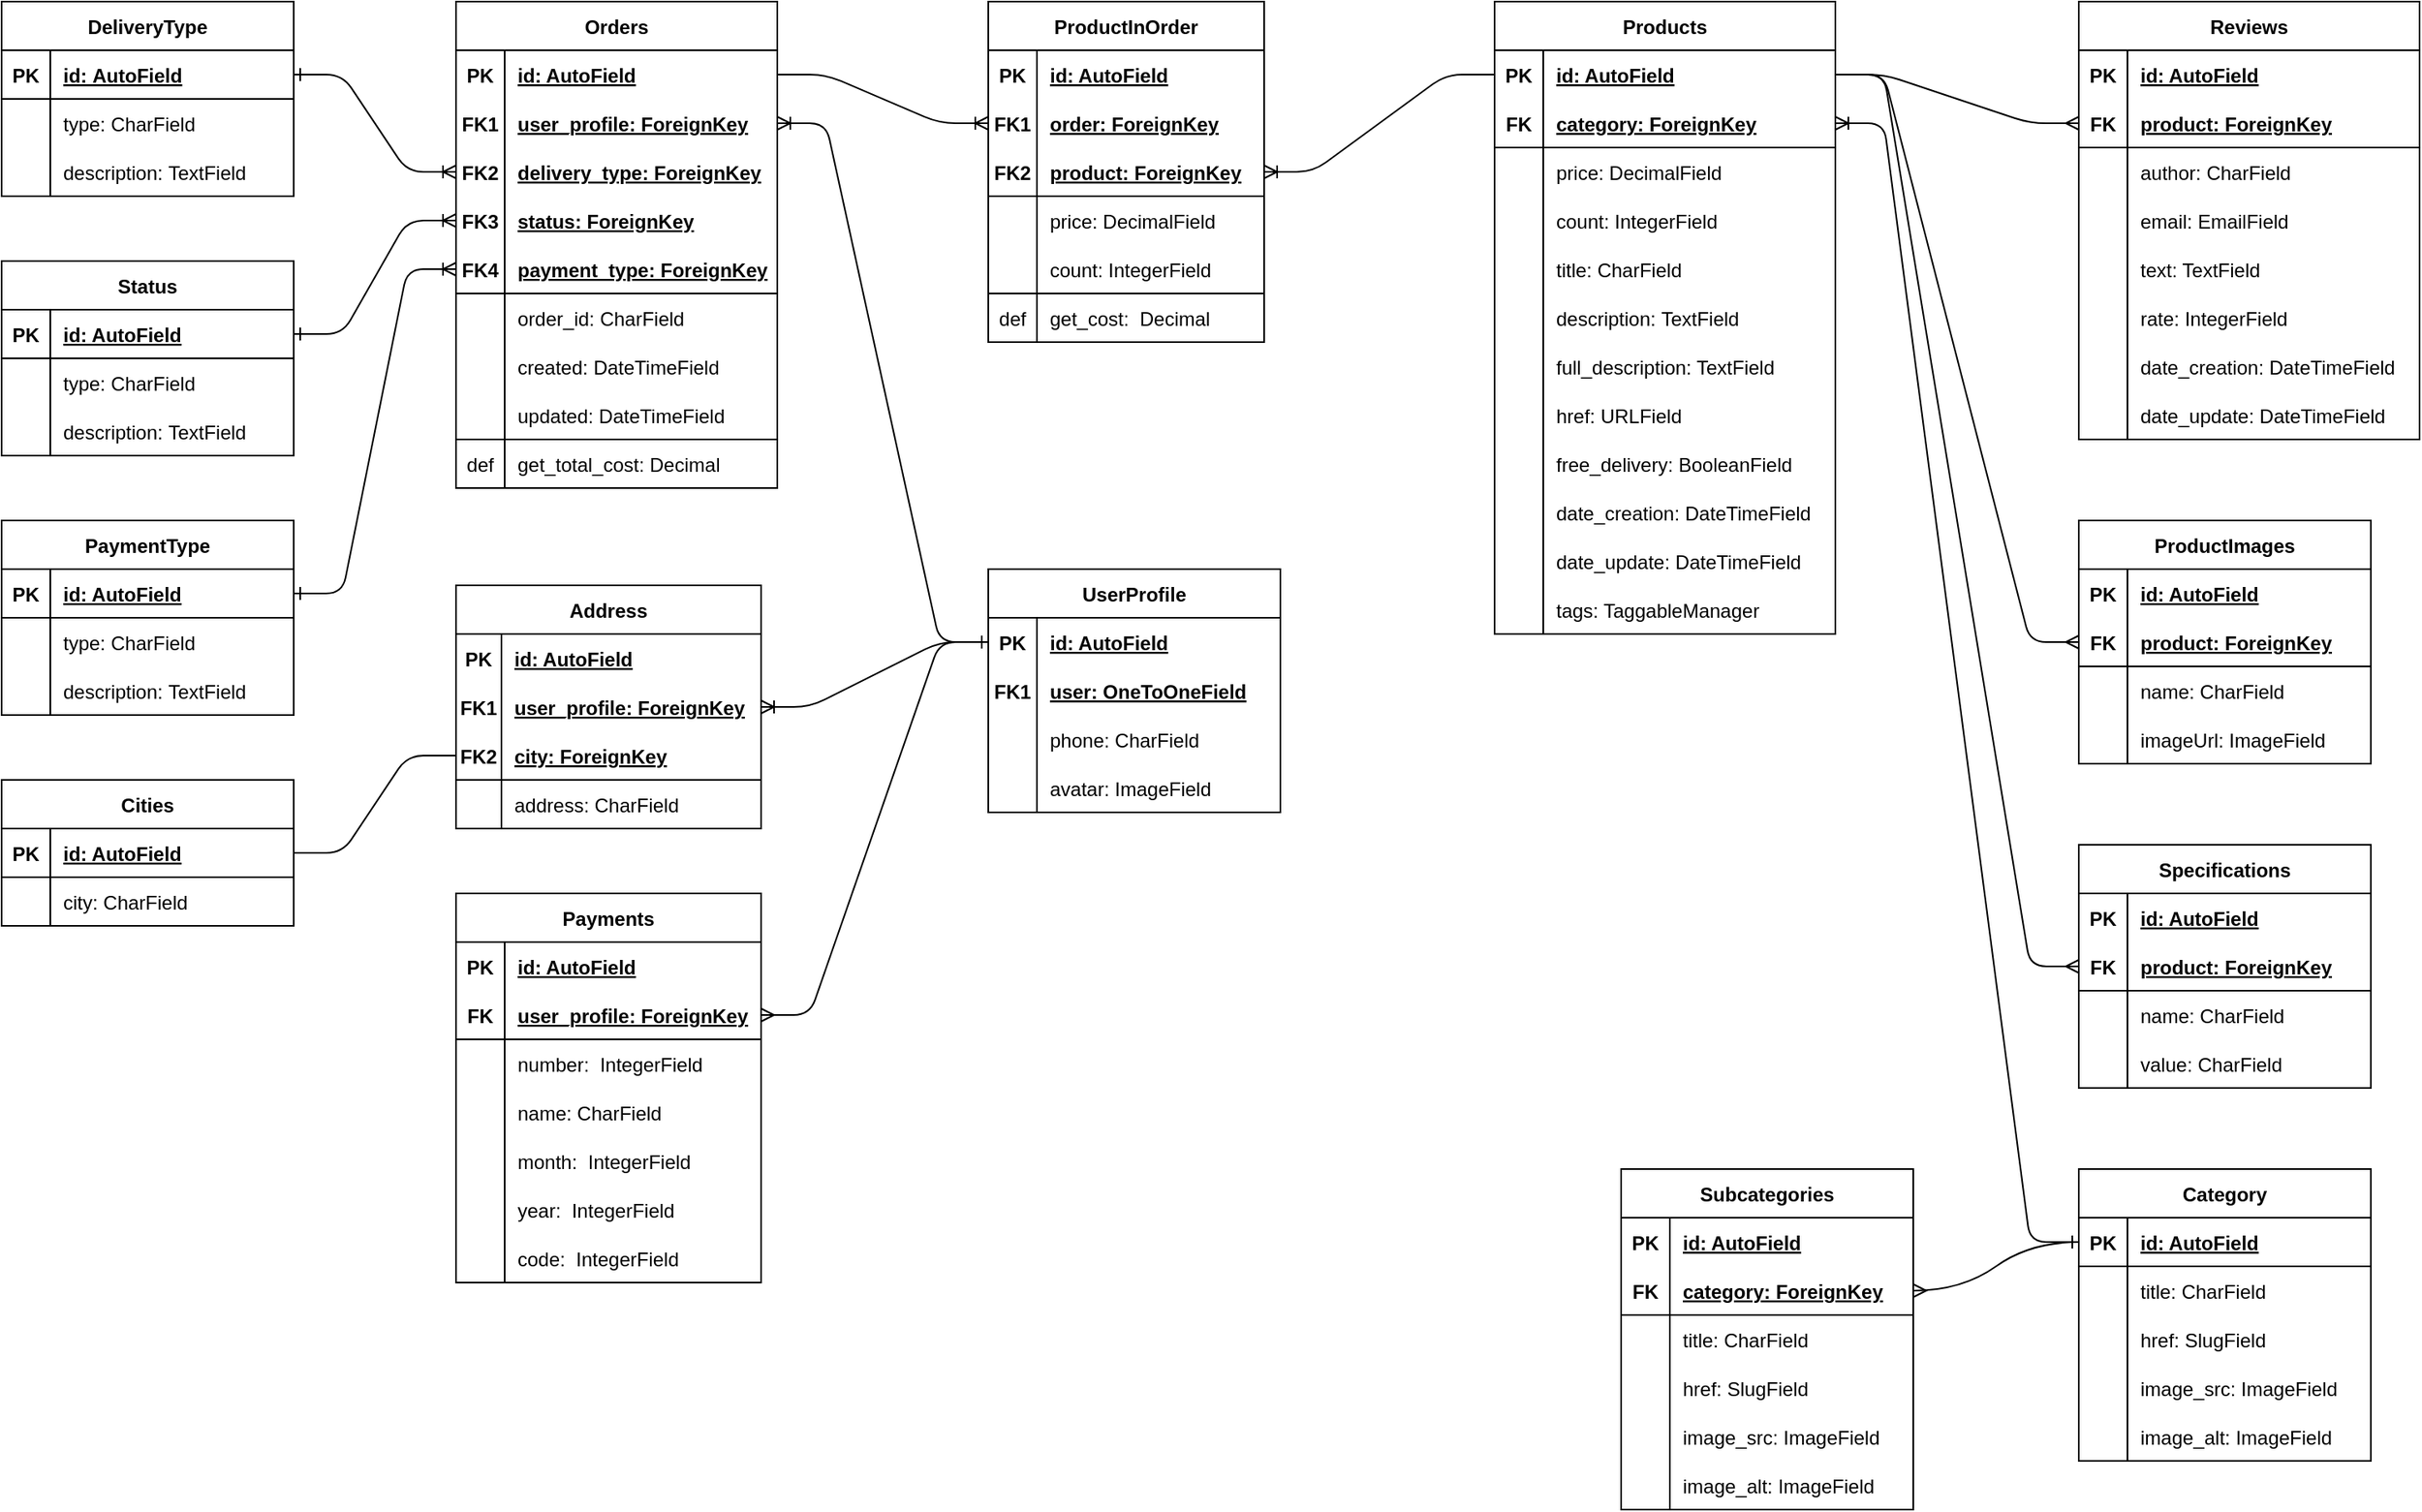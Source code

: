 <mxfile version="20.8.16" type="device"><diagram name="Page-1" id="c4acf3e9-155e-7222-9cf6-157b1a14988f"><mxGraphModel dx="2963" dy="1721" grid="1" gridSize="10" guides="1" tooltips="1" connect="1" arrows="1" fold="1" page="1" pageScale="1" pageWidth="1654" pageHeight="1169" background="none" math="0" shadow="0"><root><mxCell id="0"/><mxCell id="1" parent="0"/><mxCell id="AvpGigau2qG-MTp2rP7V-32" value="Category" style="shape=table;startSize=30;container=1;collapsible=1;childLayout=tableLayout;fixedRows=1;rowLines=0;fontStyle=1;align=center;resizeLast=1;rounded=0;" parent="1" vertex="1"><mxGeometry x="1362" y="760" width="180" height="180" as="geometry"/></mxCell><mxCell id="AvpGigau2qG-MTp2rP7V-33" value="" style="shape=tableRow;horizontal=0;startSize=0;swimlaneHead=0;swimlaneBody=0;fillColor=none;collapsible=0;dropTarget=0;points=[[0,0.5],[1,0.5]];portConstraint=eastwest;top=0;left=0;right=0;bottom=1;rounded=0;" parent="AvpGigau2qG-MTp2rP7V-32" vertex="1"><mxGeometry y="30" width="180" height="30" as="geometry"/></mxCell><mxCell id="AvpGigau2qG-MTp2rP7V-34" value="PK" style="shape=partialRectangle;connectable=0;fillColor=none;top=0;left=0;bottom=0;right=0;fontStyle=1;overflow=hidden;rounded=0;" parent="AvpGigau2qG-MTp2rP7V-33" vertex="1"><mxGeometry width="30" height="30" as="geometry"><mxRectangle width="30" height="30" as="alternateBounds"/></mxGeometry></mxCell><mxCell id="AvpGigau2qG-MTp2rP7V-35" value="id: AutoField" style="shape=partialRectangle;connectable=0;fillColor=none;top=0;left=0;bottom=0;right=0;align=left;spacingLeft=6;fontStyle=5;overflow=hidden;rounded=0;" parent="AvpGigau2qG-MTp2rP7V-33" vertex="1"><mxGeometry x="30" width="150" height="30" as="geometry"><mxRectangle width="150" height="30" as="alternateBounds"/></mxGeometry></mxCell><mxCell id="AvpGigau2qG-MTp2rP7V-36" value="" style="shape=tableRow;horizontal=0;startSize=0;swimlaneHead=0;swimlaneBody=0;fillColor=none;collapsible=0;dropTarget=0;points=[[0,0.5],[1,0.5]];portConstraint=eastwest;top=0;left=0;right=0;bottom=0;rounded=0;" parent="AvpGigau2qG-MTp2rP7V-32" vertex="1"><mxGeometry y="60" width="180" height="30" as="geometry"/></mxCell><mxCell id="AvpGigau2qG-MTp2rP7V-37" value="" style="shape=partialRectangle;connectable=0;fillColor=none;top=0;left=0;bottom=0;right=0;editable=1;overflow=hidden;rounded=0;" parent="AvpGigau2qG-MTp2rP7V-36" vertex="1"><mxGeometry width="30" height="30" as="geometry"><mxRectangle width="30" height="30" as="alternateBounds"/></mxGeometry></mxCell><mxCell id="AvpGigau2qG-MTp2rP7V-38" value="title: CharField" style="shape=partialRectangle;connectable=0;fillColor=none;top=0;left=0;bottom=0;right=0;align=left;spacingLeft=6;overflow=hidden;rounded=0;" parent="AvpGigau2qG-MTp2rP7V-36" vertex="1"><mxGeometry x="30" width="150" height="30" as="geometry"><mxRectangle width="150" height="30" as="alternateBounds"/></mxGeometry></mxCell><mxCell id="AvpGigau2qG-MTp2rP7V-39" value="" style="shape=tableRow;horizontal=0;startSize=0;swimlaneHead=0;swimlaneBody=0;fillColor=none;collapsible=0;dropTarget=0;points=[[0,0.5],[1,0.5]];portConstraint=eastwest;top=0;left=0;right=0;bottom=0;rounded=0;" parent="AvpGigau2qG-MTp2rP7V-32" vertex="1"><mxGeometry y="90" width="180" height="30" as="geometry"/></mxCell><mxCell id="AvpGigau2qG-MTp2rP7V-40" value="" style="shape=partialRectangle;connectable=0;fillColor=none;top=0;left=0;bottom=0;right=0;editable=1;overflow=hidden;rounded=0;" parent="AvpGigau2qG-MTp2rP7V-39" vertex="1"><mxGeometry width="30" height="30" as="geometry"><mxRectangle width="30" height="30" as="alternateBounds"/></mxGeometry></mxCell><mxCell id="AvpGigau2qG-MTp2rP7V-41" value="href: SlugField" style="shape=partialRectangle;connectable=0;fillColor=none;top=0;left=0;bottom=0;right=0;align=left;spacingLeft=6;overflow=hidden;rounded=0;" parent="AvpGigau2qG-MTp2rP7V-39" vertex="1"><mxGeometry x="30" width="150" height="30" as="geometry"><mxRectangle width="150" height="30" as="alternateBounds"/></mxGeometry></mxCell><mxCell id="AvpGigau2qG-MTp2rP7V-42" value="" style="shape=tableRow;horizontal=0;startSize=0;swimlaneHead=0;swimlaneBody=0;fillColor=none;collapsible=0;dropTarget=0;points=[[0,0.5],[1,0.5]];portConstraint=eastwest;top=0;left=0;right=0;bottom=0;rounded=0;" parent="AvpGigau2qG-MTp2rP7V-32" vertex="1"><mxGeometry y="120" width="180" height="30" as="geometry"/></mxCell><mxCell id="AvpGigau2qG-MTp2rP7V-43" value="" style="shape=partialRectangle;connectable=0;fillColor=none;top=0;left=0;bottom=0;right=0;editable=1;overflow=hidden;rounded=0;" parent="AvpGigau2qG-MTp2rP7V-42" vertex="1"><mxGeometry width="30" height="30" as="geometry"><mxRectangle width="30" height="30" as="alternateBounds"/></mxGeometry></mxCell><mxCell id="AvpGigau2qG-MTp2rP7V-44" value="image_src: ImageField" style="shape=partialRectangle;connectable=0;fillColor=none;top=0;left=0;bottom=0;right=0;align=left;spacingLeft=6;overflow=hidden;rounded=0;" parent="AvpGigau2qG-MTp2rP7V-42" vertex="1"><mxGeometry x="30" width="150" height="30" as="geometry"><mxRectangle width="150" height="30" as="alternateBounds"/></mxGeometry></mxCell><mxCell id="AvpGigau2qG-MTp2rP7V-84" value="" style="shape=tableRow;horizontal=0;startSize=0;swimlaneHead=0;swimlaneBody=0;fillColor=none;collapsible=0;dropTarget=0;points=[[0,0.5],[1,0.5]];portConstraint=eastwest;top=0;left=0;right=0;bottom=0;rounded=0;" parent="AvpGigau2qG-MTp2rP7V-32" vertex="1"><mxGeometry y="150" width="180" height="30" as="geometry"/></mxCell><mxCell id="AvpGigau2qG-MTp2rP7V-85" value="" style="shape=partialRectangle;connectable=0;fillColor=none;top=0;left=0;bottom=0;right=0;editable=1;overflow=hidden;rounded=0;" parent="AvpGigau2qG-MTp2rP7V-84" vertex="1"><mxGeometry width="30" height="30" as="geometry"><mxRectangle width="30" height="30" as="alternateBounds"/></mxGeometry></mxCell><mxCell id="AvpGigau2qG-MTp2rP7V-86" value="image_alt: ImageField" style="shape=partialRectangle;connectable=0;fillColor=none;top=0;left=0;bottom=0;right=0;align=left;spacingLeft=6;overflow=hidden;rounded=0;" parent="AvpGigau2qG-MTp2rP7V-84" vertex="1"><mxGeometry x="30" width="150" height="30" as="geometry"><mxRectangle width="150" height="30" as="alternateBounds"/></mxGeometry></mxCell><mxCell id="AvpGigau2qG-MTp2rP7V-45" value="Subcategories" style="shape=table;startSize=30;container=1;collapsible=1;childLayout=tableLayout;fixedRows=1;rowLines=0;fontStyle=1;align=center;resizeLast=1;rounded=0;" parent="1" vertex="1"><mxGeometry x="1080" y="760" width="180" height="210" as="geometry"/></mxCell><mxCell id="AvpGigau2qG-MTp2rP7V-46" value="" style="shape=tableRow;horizontal=0;startSize=0;swimlaneHead=0;swimlaneBody=0;fillColor=none;collapsible=0;dropTarget=0;points=[[0,0.5],[1,0.5]];portConstraint=eastwest;top=0;left=0;right=0;bottom=0;rounded=0;" parent="AvpGigau2qG-MTp2rP7V-45" vertex="1"><mxGeometry y="30" width="180" height="30" as="geometry"/></mxCell><mxCell id="AvpGigau2qG-MTp2rP7V-47" value="PK" style="shape=partialRectangle;connectable=0;fillColor=none;top=0;left=0;bottom=0;right=0;fontStyle=1;overflow=hidden;rounded=0;" parent="AvpGigau2qG-MTp2rP7V-46" vertex="1"><mxGeometry width="30" height="30" as="geometry"><mxRectangle width="30" height="30" as="alternateBounds"/></mxGeometry></mxCell><mxCell id="AvpGigau2qG-MTp2rP7V-48" value="id: AutoField" style="shape=partialRectangle;connectable=0;fillColor=none;top=0;left=0;bottom=0;right=0;align=left;spacingLeft=6;fontStyle=5;overflow=hidden;rounded=0;" parent="AvpGigau2qG-MTp2rP7V-46" vertex="1"><mxGeometry x="30" width="150" height="30" as="geometry"><mxRectangle width="150" height="30" as="alternateBounds"/></mxGeometry></mxCell><mxCell id="AvpGigau2qG-MTp2rP7V-49" value="" style="shape=tableRow;horizontal=0;startSize=0;swimlaneHead=0;swimlaneBody=0;fillColor=none;collapsible=0;dropTarget=0;points=[[0,0.5],[1,0.5]];portConstraint=eastwest;top=0;left=0;right=0;bottom=1;rounded=0;" parent="AvpGigau2qG-MTp2rP7V-45" vertex="1"><mxGeometry y="60" width="180" height="30" as="geometry"/></mxCell><mxCell id="AvpGigau2qG-MTp2rP7V-50" value="FK" style="shape=partialRectangle;connectable=0;fillColor=none;top=0;left=0;bottom=0;right=0;fontStyle=1;overflow=hidden;rounded=0;" parent="AvpGigau2qG-MTp2rP7V-49" vertex="1"><mxGeometry width="30" height="30" as="geometry"><mxRectangle width="30" height="30" as="alternateBounds"/></mxGeometry></mxCell><mxCell id="AvpGigau2qG-MTp2rP7V-51" value="category: ForeignKey" style="shape=partialRectangle;connectable=0;fillColor=none;top=0;left=0;bottom=0;right=0;align=left;spacingLeft=6;fontStyle=5;overflow=hidden;rounded=0;" parent="AvpGigau2qG-MTp2rP7V-49" vertex="1"><mxGeometry x="30" width="150" height="30" as="geometry"><mxRectangle width="150" height="30" as="alternateBounds"/></mxGeometry></mxCell><mxCell id="AvpGigau2qG-MTp2rP7V-52" value="" style="shape=tableRow;horizontal=0;startSize=0;swimlaneHead=0;swimlaneBody=0;fillColor=none;collapsible=0;dropTarget=0;points=[[0,0.5],[1,0.5]];portConstraint=eastwest;top=0;left=0;right=0;bottom=0;rounded=0;" parent="AvpGigau2qG-MTp2rP7V-45" vertex="1"><mxGeometry y="90" width="180" height="30" as="geometry"/></mxCell><mxCell id="AvpGigau2qG-MTp2rP7V-53" value="" style="shape=partialRectangle;connectable=0;fillColor=none;top=0;left=0;bottom=0;right=0;editable=1;overflow=hidden;rounded=0;" parent="AvpGigau2qG-MTp2rP7V-52" vertex="1"><mxGeometry width="30" height="30" as="geometry"><mxRectangle width="30" height="30" as="alternateBounds"/></mxGeometry></mxCell><mxCell id="AvpGigau2qG-MTp2rP7V-54" value="title: CharField" style="shape=partialRectangle;connectable=0;fillColor=none;top=0;left=0;bottom=0;right=0;align=left;spacingLeft=6;overflow=hidden;rounded=0;" parent="AvpGigau2qG-MTp2rP7V-52" vertex="1"><mxGeometry x="30" width="150" height="30" as="geometry"><mxRectangle width="150" height="30" as="alternateBounds"/></mxGeometry></mxCell><mxCell id="AvpGigau2qG-MTp2rP7V-55" value="" style="shape=tableRow;horizontal=0;startSize=0;swimlaneHead=0;swimlaneBody=0;fillColor=none;collapsible=0;dropTarget=0;points=[[0,0.5],[1,0.5]];portConstraint=eastwest;top=0;left=0;right=0;bottom=0;rounded=0;" parent="AvpGigau2qG-MTp2rP7V-45" vertex="1"><mxGeometry y="120" width="180" height="30" as="geometry"/></mxCell><mxCell id="AvpGigau2qG-MTp2rP7V-56" value="" style="shape=partialRectangle;connectable=0;fillColor=none;top=0;left=0;bottom=0;right=0;editable=1;overflow=hidden;rounded=0;" parent="AvpGigau2qG-MTp2rP7V-55" vertex="1"><mxGeometry width="30" height="30" as="geometry"><mxRectangle width="30" height="30" as="alternateBounds"/></mxGeometry></mxCell><mxCell id="AvpGigau2qG-MTp2rP7V-57" value="href: SlugField" style="shape=partialRectangle;connectable=0;fillColor=none;top=0;left=0;bottom=0;right=0;align=left;spacingLeft=6;overflow=hidden;rounded=0;" parent="AvpGigau2qG-MTp2rP7V-55" vertex="1"><mxGeometry x="30" width="150" height="30" as="geometry"><mxRectangle width="150" height="30" as="alternateBounds"/></mxGeometry></mxCell><mxCell id="AvpGigau2qG-MTp2rP7V-59" value="" style="shape=tableRow;horizontal=0;startSize=0;swimlaneHead=0;swimlaneBody=0;fillColor=none;collapsible=0;dropTarget=0;points=[[0,0.5],[1,0.5]];portConstraint=eastwest;top=0;left=0;right=0;bottom=0;rounded=0;" parent="AvpGigau2qG-MTp2rP7V-45" vertex="1"><mxGeometry y="150" width="180" height="30" as="geometry"/></mxCell><mxCell id="AvpGigau2qG-MTp2rP7V-60" value="" style="shape=partialRectangle;connectable=0;fillColor=none;top=0;left=0;bottom=0;right=0;editable=1;overflow=hidden;rounded=0;" parent="AvpGigau2qG-MTp2rP7V-59" vertex="1"><mxGeometry width="30" height="30" as="geometry"><mxRectangle width="30" height="30" as="alternateBounds"/></mxGeometry></mxCell><mxCell id="AvpGigau2qG-MTp2rP7V-61" value="image_src: ImageField" style="shape=partialRectangle;connectable=0;fillColor=none;top=0;left=0;bottom=0;right=0;align=left;spacingLeft=6;overflow=hidden;rounded=0;" parent="AvpGigau2qG-MTp2rP7V-59" vertex="1"><mxGeometry x="30" width="150" height="30" as="geometry"><mxRectangle width="150" height="30" as="alternateBounds"/></mxGeometry></mxCell><mxCell id="AvpGigau2qG-MTp2rP7V-62" value="" style="shape=tableRow;horizontal=0;startSize=0;swimlaneHead=0;swimlaneBody=0;fillColor=none;collapsible=0;dropTarget=0;points=[[0,0.5],[1,0.5]];portConstraint=eastwest;top=0;left=0;right=0;bottom=0;rounded=0;" parent="AvpGigau2qG-MTp2rP7V-45" vertex="1"><mxGeometry y="180" width="180" height="30" as="geometry"/></mxCell><mxCell id="AvpGigau2qG-MTp2rP7V-63" value="" style="shape=partialRectangle;connectable=0;fillColor=none;top=0;left=0;bottom=0;right=0;editable=1;overflow=hidden;rounded=0;" parent="AvpGigau2qG-MTp2rP7V-62" vertex="1"><mxGeometry width="30" height="30" as="geometry"><mxRectangle width="30" height="30" as="alternateBounds"/></mxGeometry></mxCell><mxCell id="AvpGigau2qG-MTp2rP7V-64" value="image_alt: ImageField" style="shape=partialRectangle;connectable=0;fillColor=none;top=0;left=0;bottom=0;right=0;align=left;spacingLeft=6;overflow=hidden;rounded=0;" parent="AvpGigau2qG-MTp2rP7V-62" vertex="1"><mxGeometry x="30" width="150" height="30" as="geometry"><mxRectangle width="150" height="30" as="alternateBounds"/></mxGeometry></mxCell><mxCell id="AvpGigau2qG-MTp2rP7V-103" value="Products" style="shape=table;startSize=30;container=1;collapsible=1;childLayout=tableLayout;fixedRows=1;rowLines=0;fontStyle=1;align=center;resizeLast=1;rounded=0;" parent="1" vertex="1"><mxGeometry x="1002" y="40" width="210" height="390" as="geometry"/></mxCell><mxCell id="AvpGigau2qG-MTp2rP7V-104" value="" style="shape=tableRow;horizontal=0;startSize=0;swimlaneHead=0;swimlaneBody=0;fillColor=none;collapsible=0;dropTarget=0;points=[[0,0.5],[1,0.5]];portConstraint=eastwest;top=0;left=0;right=0;bottom=0;rounded=0;" parent="AvpGigau2qG-MTp2rP7V-103" vertex="1"><mxGeometry y="30" width="210" height="30" as="geometry"/></mxCell><mxCell id="AvpGigau2qG-MTp2rP7V-105" value="PK" style="shape=partialRectangle;connectable=0;fillColor=none;top=0;left=0;bottom=0;right=0;fontStyle=1;overflow=hidden;rounded=0;" parent="AvpGigau2qG-MTp2rP7V-104" vertex="1"><mxGeometry width="30" height="30" as="geometry"><mxRectangle width="30" height="30" as="alternateBounds"/></mxGeometry></mxCell><mxCell id="AvpGigau2qG-MTp2rP7V-106" value="id: AutoField" style="shape=partialRectangle;connectable=0;fillColor=none;top=0;left=0;bottom=0;right=0;align=left;spacingLeft=6;fontStyle=5;overflow=hidden;rounded=0;" parent="AvpGigau2qG-MTp2rP7V-104" vertex="1"><mxGeometry x="30" width="180" height="30" as="geometry"><mxRectangle width="180" height="30" as="alternateBounds"/></mxGeometry></mxCell><mxCell id="AvpGigau2qG-MTp2rP7V-107" value="" style="shape=tableRow;horizontal=0;startSize=0;swimlaneHead=0;swimlaneBody=0;fillColor=none;collapsible=0;dropTarget=0;points=[[0,0.5],[1,0.5]];portConstraint=eastwest;top=0;left=0;right=0;bottom=1;rounded=0;" parent="AvpGigau2qG-MTp2rP7V-103" vertex="1"><mxGeometry y="60" width="210" height="30" as="geometry"/></mxCell><mxCell id="AvpGigau2qG-MTp2rP7V-108" value="FK" style="shape=partialRectangle;connectable=0;fillColor=none;top=0;left=0;bottom=0;right=0;fontStyle=1;overflow=hidden;rounded=0;" parent="AvpGigau2qG-MTp2rP7V-107" vertex="1"><mxGeometry width="30" height="30" as="geometry"><mxRectangle width="30" height="30" as="alternateBounds"/></mxGeometry></mxCell><mxCell id="AvpGigau2qG-MTp2rP7V-109" value="category: ForeignKey" style="shape=partialRectangle;connectable=0;fillColor=none;top=0;left=0;bottom=0;right=0;align=left;spacingLeft=6;fontStyle=5;overflow=hidden;rounded=0;" parent="AvpGigau2qG-MTp2rP7V-107" vertex="1"><mxGeometry x="30" width="180" height="30" as="geometry"><mxRectangle width="180" height="30" as="alternateBounds"/></mxGeometry></mxCell><mxCell id="AvpGigau2qG-MTp2rP7V-110" value="" style="shape=tableRow;horizontal=0;startSize=0;swimlaneHead=0;swimlaneBody=0;fillColor=none;collapsible=0;dropTarget=0;points=[[0,0.5],[1,0.5]];portConstraint=eastwest;top=0;left=0;right=0;bottom=0;rounded=0;" parent="AvpGigau2qG-MTp2rP7V-103" vertex="1"><mxGeometry y="90" width="210" height="30" as="geometry"/></mxCell><mxCell id="AvpGigau2qG-MTp2rP7V-111" value="" style="shape=partialRectangle;connectable=0;fillColor=none;top=0;left=0;bottom=0;right=0;editable=1;overflow=hidden;rounded=0;" parent="AvpGigau2qG-MTp2rP7V-110" vertex="1"><mxGeometry width="30" height="30" as="geometry"><mxRectangle width="30" height="30" as="alternateBounds"/></mxGeometry></mxCell><mxCell id="AvpGigau2qG-MTp2rP7V-112" value="price: DecimalField" style="shape=partialRectangle;connectable=0;fillColor=none;top=0;left=0;bottom=0;right=0;align=left;spacingLeft=6;overflow=hidden;rounded=0;" parent="AvpGigau2qG-MTp2rP7V-110" vertex="1"><mxGeometry x="30" width="180" height="30" as="geometry"><mxRectangle width="180" height="30" as="alternateBounds"/></mxGeometry></mxCell><mxCell id="AvpGigau2qG-MTp2rP7V-113" value="" style="shape=tableRow;horizontal=0;startSize=0;swimlaneHead=0;swimlaneBody=0;fillColor=none;collapsible=0;dropTarget=0;points=[[0,0.5],[1,0.5]];portConstraint=eastwest;top=0;left=0;right=0;bottom=0;rounded=0;" parent="AvpGigau2qG-MTp2rP7V-103" vertex="1"><mxGeometry y="120" width="210" height="30" as="geometry"/></mxCell><mxCell id="AvpGigau2qG-MTp2rP7V-114" value="" style="shape=partialRectangle;connectable=0;fillColor=none;top=0;left=0;bottom=0;right=0;editable=1;overflow=hidden;rounded=0;" parent="AvpGigau2qG-MTp2rP7V-113" vertex="1"><mxGeometry width="30" height="30" as="geometry"><mxRectangle width="30" height="30" as="alternateBounds"/></mxGeometry></mxCell><mxCell id="AvpGigau2qG-MTp2rP7V-115" value="count: IntegerField" style="shape=partialRectangle;connectable=0;fillColor=none;top=0;left=0;bottom=0;right=0;align=left;spacingLeft=6;overflow=hidden;rounded=0;" parent="AvpGigau2qG-MTp2rP7V-113" vertex="1"><mxGeometry x="30" width="180" height="30" as="geometry"><mxRectangle width="180" height="30" as="alternateBounds"/></mxGeometry></mxCell><mxCell id="AvpGigau2qG-MTp2rP7V-120" value="" style="shape=tableRow;horizontal=0;startSize=0;swimlaneHead=0;swimlaneBody=0;fillColor=none;collapsible=0;dropTarget=0;points=[[0,0.5],[1,0.5]];portConstraint=eastwest;top=0;left=0;right=0;bottom=0;rounded=0;" parent="AvpGigau2qG-MTp2rP7V-103" vertex="1"><mxGeometry y="150" width="210" height="30" as="geometry"/></mxCell><mxCell id="AvpGigau2qG-MTp2rP7V-121" value="" style="shape=partialRectangle;connectable=0;fillColor=none;top=0;left=0;bottom=0;right=0;editable=1;overflow=hidden;rounded=0;" parent="AvpGigau2qG-MTp2rP7V-120" vertex="1"><mxGeometry width="30" height="30" as="geometry"><mxRectangle width="30" height="30" as="alternateBounds"/></mxGeometry></mxCell><mxCell id="AvpGigau2qG-MTp2rP7V-122" value="title: CharField" style="shape=partialRectangle;connectable=0;fillColor=none;top=0;left=0;bottom=0;right=0;align=left;spacingLeft=6;overflow=hidden;rounded=0;" parent="AvpGigau2qG-MTp2rP7V-120" vertex="1"><mxGeometry x="30" width="180" height="30" as="geometry"><mxRectangle width="180" height="30" as="alternateBounds"/></mxGeometry></mxCell><mxCell id="AvpGigau2qG-MTp2rP7V-123" value="" style="shape=tableRow;horizontal=0;startSize=0;swimlaneHead=0;swimlaneBody=0;fillColor=none;collapsible=0;dropTarget=0;points=[[0,0.5],[1,0.5]];portConstraint=eastwest;top=0;left=0;right=0;bottom=0;rounded=0;" parent="AvpGigau2qG-MTp2rP7V-103" vertex="1"><mxGeometry y="180" width="210" height="30" as="geometry"/></mxCell><mxCell id="AvpGigau2qG-MTp2rP7V-124" value="" style="shape=partialRectangle;connectable=0;fillColor=none;top=0;left=0;bottom=0;right=0;editable=1;overflow=hidden;rounded=0;" parent="AvpGigau2qG-MTp2rP7V-123" vertex="1"><mxGeometry width="30" height="30" as="geometry"><mxRectangle width="30" height="30" as="alternateBounds"/></mxGeometry></mxCell><mxCell id="AvpGigau2qG-MTp2rP7V-125" value="description: TextField" style="shape=partialRectangle;connectable=0;fillColor=none;top=0;left=0;bottom=0;right=0;align=left;spacingLeft=6;overflow=hidden;rounded=0;" parent="AvpGigau2qG-MTp2rP7V-123" vertex="1"><mxGeometry x="30" width="180" height="30" as="geometry"><mxRectangle width="180" height="30" as="alternateBounds"/></mxGeometry></mxCell><mxCell id="AvpGigau2qG-MTp2rP7V-126" value="" style="shape=tableRow;horizontal=0;startSize=0;swimlaneHead=0;swimlaneBody=0;fillColor=none;collapsible=0;dropTarget=0;points=[[0,0.5],[1,0.5]];portConstraint=eastwest;top=0;left=0;right=0;bottom=0;rounded=0;" parent="AvpGigau2qG-MTp2rP7V-103" vertex="1"><mxGeometry y="210" width="210" height="30" as="geometry"/></mxCell><mxCell id="AvpGigau2qG-MTp2rP7V-127" value="" style="shape=partialRectangle;connectable=0;fillColor=none;top=0;left=0;bottom=0;right=0;editable=1;overflow=hidden;rounded=0;" parent="AvpGigau2qG-MTp2rP7V-126" vertex="1"><mxGeometry width="30" height="30" as="geometry"><mxRectangle width="30" height="30" as="alternateBounds"/></mxGeometry></mxCell><mxCell id="AvpGigau2qG-MTp2rP7V-128" value="full_description: TextField" style="shape=partialRectangle;connectable=0;fillColor=none;top=0;left=0;bottom=0;right=0;align=left;spacingLeft=6;overflow=hidden;rounded=0;" parent="AvpGigau2qG-MTp2rP7V-126" vertex="1"><mxGeometry x="30" width="180" height="30" as="geometry"><mxRectangle width="180" height="30" as="alternateBounds"/></mxGeometry></mxCell><mxCell id="AvpGigau2qG-MTp2rP7V-129" value="" style="shape=tableRow;horizontal=0;startSize=0;swimlaneHead=0;swimlaneBody=0;fillColor=none;collapsible=0;dropTarget=0;points=[[0,0.5],[1,0.5]];portConstraint=eastwest;top=0;left=0;right=0;bottom=0;rounded=0;" parent="AvpGigau2qG-MTp2rP7V-103" vertex="1"><mxGeometry y="240" width="210" height="30" as="geometry"/></mxCell><mxCell id="AvpGigau2qG-MTp2rP7V-130" value="" style="shape=partialRectangle;connectable=0;fillColor=none;top=0;left=0;bottom=0;right=0;editable=1;overflow=hidden;rounded=0;" parent="AvpGigau2qG-MTp2rP7V-129" vertex="1"><mxGeometry width="30" height="30" as="geometry"><mxRectangle width="30" height="30" as="alternateBounds"/></mxGeometry></mxCell><mxCell id="AvpGigau2qG-MTp2rP7V-131" value="href: URLField" style="shape=partialRectangle;connectable=0;fillColor=none;top=0;left=0;bottom=0;right=0;align=left;spacingLeft=6;overflow=hidden;rounded=0;" parent="AvpGigau2qG-MTp2rP7V-129" vertex="1"><mxGeometry x="30" width="180" height="30" as="geometry"><mxRectangle width="180" height="30" as="alternateBounds"/></mxGeometry></mxCell><mxCell id="AvpGigau2qG-MTp2rP7V-132" value="" style="shape=tableRow;horizontal=0;startSize=0;swimlaneHead=0;swimlaneBody=0;fillColor=none;collapsible=0;dropTarget=0;points=[[0,0.5],[1,0.5]];portConstraint=eastwest;top=0;left=0;right=0;bottom=0;rounded=0;" parent="AvpGigau2qG-MTp2rP7V-103" vertex="1"><mxGeometry y="270" width="210" height="30" as="geometry"/></mxCell><mxCell id="AvpGigau2qG-MTp2rP7V-133" value="" style="shape=partialRectangle;connectable=0;fillColor=none;top=0;left=0;bottom=0;right=0;editable=1;overflow=hidden;rounded=0;" parent="AvpGigau2qG-MTp2rP7V-132" vertex="1"><mxGeometry width="30" height="30" as="geometry"><mxRectangle width="30" height="30" as="alternateBounds"/></mxGeometry></mxCell><mxCell id="AvpGigau2qG-MTp2rP7V-134" value="free_delivery: BooleanField" style="shape=partialRectangle;connectable=0;fillColor=none;top=0;left=0;bottom=0;right=0;align=left;spacingLeft=6;overflow=hidden;rounded=0;" parent="AvpGigau2qG-MTp2rP7V-132" vertex="1"><mxGeometry x="30" width="180" height="30" as="geometry"><mxRectangle width="180" height="30" as="alternateBounds"/></mxGeometry></mxCell><mxCell id="AvpGigau2qG-MTp2rP7V-135" value="" style="shape=tableRow;horizontal=0;startSize=0;swimlaneHead=0;swimlaneBody=0;fillColor=none;collapsible=0;dropTarget=0;points=[[0,0.5],[1,0.5]];portConstraint=eastwest;top=0;left=0;right=0;bottom=0;rounded=0;" parent="AvpGigau2qG-MTp2rP7V-103" vertex="1"><mxGeometry y="300" width="210" height="30" as="geometry"/></mxCell><mxCell id="AvpGigau2qG-MTp2rP7V-136" value="" style="shape=partialRectangle;connectable=0;fillColor=none;top=0;left=0;bottom=0;right=0;editable=1;overflow=hidden;rounded=0;" parent="AvpGigau2qG-MTp2rP7V-135" vertex="1"><mxGeometry width="30" height="30" as="geometry"><mxRectangle width="30" height="30" as="alternateBounds"/></mxGeometry></mxCell><mxCell id="AvpGigau2qG-MTp2rP7V-137" value="date_creation: DateTimeField " style="shape=partialRectangle;connectable=0;fillColor=none;top=0;left=0;bottom=0;right=0;align=left;spacingLeft=6;overflow=hidden;rounded=0;" parent="AvpGigau2qG-MTp2rP7V-135" vertex="1"><mxGeometry x="30" width="180" height="30" as="geometry"><mxRectangle width="180" height="30" as="alternateBounds"/></mxGeometry></mxCell><mxCell id="AvpGigau2qG-MTp2rP7V-169" value="" style="shape=tableRow;horizontal=0;startSize=0;swimlaneHead=0;swimlaneBody=0;fillColor=none;collapsible=0;dropTarget=0;points=[[0,0.5],[1,0.5]];portConstraint=eastwest;top=0;left=0;right=0;bottom=0;rounded=0;" parent="AvpGigau2qG-MTp2rP7V-103" vertex="1"><mxGeometry y="330" width="210" height="30" as="geometry"/></mxCell><mxCell id="AvpGigau2qG-MTp2rP7V-170" value="" style="shape=partialRectangle;connectable=0;fillColor=none;top=0;left=0;bottom=0;right=0;editable=1;overflow=hidden;rounded=0;" parent="AvpGigau2qG-MTp2rP7V-169" vertex="1"><mxGeometry width="30" height="30" as="geometry"><mxRectangle width="30" height="30" as="alternateBounds"/></mxGeometry></mxCell><mxCell id="AvpGigau2qG-MTp2rP7V-171" value="date_update: DateTimeField " style="shape=partialRectangle;connectable=0;fillColor=none;top=0;left=0;bottom=0;right=0;align=left;spacingLeft=6;overflow=hidden;rounded=0;" parent="AvpGigau2qG-MTp2rP7V-169" vertex="1"><mxGeometry x="30" width="180" height="30" as="geometry"><mxRectangle width="180" height="30" as="alternateBounds"/></mxGeometry></mxCell><mxCell id="AvpGigau2qG-MTp2rP7V-199" value="" style="shape=tableRow;horizontal=0;startSize=0;swimlaneHead=0;swimlaneBody=0;fillColor=none;collapsible=0;dropTarget=0;points=[[0,0.5],[1,0.5]];portConstraint=eastwest;top=0;left=0;right=0;bottom=0;rounded=0;" parent="AvpGigau2qG-MTp2rP7V-103" vertex="1"><mxGeometry y="360" width="210" height="30" as="geometry"/></mxCell><mxCell id="AvpGigau2qG-MTp2rP7V-200" value="" style="shape=partialRectangle;connectable=0;fillColor=none;top=0;left=0;bottom=0;right=0;editable=1;overflow=hidden;rounded=0;" parent="AvpGigau2qG-MTp2rP7V-199" vertex="1"><mxGeometry width="30" height="30" as="geometry"><mxRectangle width="30" height="30" as="alternateBounds"/></mxGeometry></mxCell><mxCell id="AvpGigau2qG-MTp2rP7V-201" value="tags: TaggableManager" style="shape=partialRectangle;connectable=0;fillColor=none;top=0;left=0;bottom=0;right=0;align=left;spacingLeft=6;overflow=hidden;rounded=0;" parent="AvpGigau2qG-MTp2rP7V-199" vertex="1"><mxGeometry x="30" width="180" height="30" as="geometry"><mxRectangle width="180" height="30" as="alternateBounds"/></mxGeometry></mxCell><mxCell id="AvpGigau2qG-MTp2rP7V-118" value="" style="edgeStyle=entityRelationEdgeStyle;fontSize=12;html=1;endArrow=ERoneToMany;entryX=1;entryY=0.5;entryDx=0;entryDy=0;exitX=0;exitY=0.5;exitDx=0;exitDy=0;rounded=1;startArrow=ERone;startFill=0;" parent="1" source="AvpGigau2qG-MTp2rP7V-33" target="AvpGigau2qG-MTp2rP7V-107" edge="1"><mxGeometry width="100" height="100" relative="1" as="geometry"><mxPoint x="1252" y="470" as="sourcePoint"/><mxPoint x="1352" y="370" as="targetPoint"/></mxGeometry></mxCell><mxCell id="AvpGigau2qG-MTp2rP7V-119" value="" style="edgeStyle=entityRelationEdgeStyle;fontSize=12;html=1;endArrow=ERmany;entryX=1;entryY=0.5;entryDx=0;entryDy=0;exitX=0;exitY=0.5;exitDx=0;exitDy=0;curved=1;endFill=0;" parent="1" source="AvpGigau2qG-MTp2rP7V-33" target="AvpGigau2qG-MTp2rP7V-49" edge="1"><mxGeometry width="100" height="100" relative="1" as="geometry"><mxPoint x="1502" y="550" as="sourcePoint"/><mxPoint x="1602" y="450" as="targetPoint"/></mxGeometry></mxCell><mxCell id="AvpGigau2qG-MTp2rP7V-185" value="ProductImages" style="shape=table;startSize=30;container=1;collapsible=1;childLayout=tableLayout;fixedRows=1;rowLines=0;fontStyle=1;align=center;resizeLast=1;" parent="1" vertex="1"><mxGeometry x="1362" y="360" width="180" height="150" as="geometry"/></mxCell><mxCell id="AvpGigau2qG-MTp2rP7V-186" value="" style="shape=tableRow;horizontal=0;startSize=0;swimlaneHead=0;swimlaneBody=0;fillColor=none;collapsible=0;dropTarget=0;points=[[0,0.5],[1,0.5]];portConstraint=eastwest;top=0;left=0;right=0;bottom=0;" parent="AvpGigau2qG-MTp2rP7V-185" vertex="1"><mxGeometry y="30" width="180" height="30" as="geometry"/></mxCell><mxCell id="AvpGigau2qG-MTp2rP7V-187" value="PK" style="shape=partialRectangle;connectable=0;fillColor=none;top=0;left=0;bottom=0;right=0;fontStyle=1;overflow=hidden;" parent="AvpGigau2qG-MTp2rP7V-186" vertex="1"><mxGeometry width="30" height="30" as="geometry"><mxRectangle width="30" height="30" as="alternateBounds"/></mxGeometry></mxCell><mxCell id="AvpGigau2qG-MTp2rP7V-188" value="id: AutoField" style="shape=partialRectangle;connectable=0;fillColor=none;top=0;left=0;bottom=0;right=0;align=left;spacingLeft=6;fontStyle=5;overflow=hidden;" parent="AvpGigau2qG-MTp2rP7V-186" vertex="1"><mxGeometry x="30" width="150" height="30" as="geometry"><mxRectangle width="150" height="30" as="alternateBounds"/></mxGeometry></mxCell><mxCell id="AvpGigau2qG-MTp2rP7V-189" value="" style="shape=tableRow;horizontal=0;startSize=0;swimlaneHead=0;swimlaneBody=0;fillColor=none;collapsible=0;dropTarget=0;points=[[0,0.5],[1,0.5]];portConstraint=eastwest;top=0;left=0;right=0;bottom=1;" parent="AvpGigau2qG-MTp2rP7V-185" vertex="1"><mxGeometry y="60" width="180" height="30" as="geometry"/></mxCell><mxCell id="AvpGigau2qG-MTp2rP7V-190" value="FK" style="shape=partialRectangle;connectable=0;fillColor=none;top=0;left=0;bottom=0;right=0;fontStyle=1;overflow=hidden;" parent="AvpGigau2qG-MTp2rP7V-189" vertex="1"><mxGeometry width="30" height="30" as="geometry"><mxRectangle width="30" height="30" as="alternateBounds"/></mxGeometry></mxCell><mxCell id="AvpGigau2qG-MTp2rP7V-191" value="product: ForeignKey" style="shape=partialRectangle;connectable=0;fillColor=none;top=0;left=0;bottom=0;right=0;align=left;spacingLeft=6;fontStyle=5;overflow=hidden;" parent="AvpGigau2qG-MTp2rP7V-189" vertex="1"><mxGeometry x="30" width="150" height="30" as="geometry"><mxRectangle width="150" height="30" as="alternateBounds"/></mxGeometry></mxCell><mxCell id="AvpGigau2qG-MTp2rP7V-192" value="" style="shape=tableRow;horizontal=0;startSize=0;swimlaneHead=0;swimlaneBody=0;fillColor=none;collapsible=0;dropTarget=0;points=[[0,0.5],[1,0.5]];portConstraint=eastwest;top=0;left=0;right=0;bottom=0;" parent="AvpGigau2qG-MTp2rP7V-185" vertex="1"><mxGeometry y="90" width="180" height="30" as="geometry"/></mxCell><mxCell id="AvpGigau2qG-MTp2rP7V-193" value="" style="shape=partialRectangle;connectable=0;fillColor=none;top=0;left=0;bottom=0;right=0;editable=1;overflow=hidden;" parent="AvpGigau2qG-MTp2rP7V-192" vertex="1"><mxGeometry width="30" height="30" as="geometry"><mxRectangle width="30" height="30" as="alternateBounds"/></mxGeometry></mxCell><mxCell id="AvpGigau2qG-MTp2rP7V-194" value="name: CharField" style="shape=partialRectangle;connectable=0;fillColor=none;top=0;left=0;bottom=0;right=0;align=left;spacingLeft=6;overflow=hidden;" parent="AvpGigau2qG-MTp2rP7V-192" vertex="1"><mxGeometry x="30" width="150" height="30" as="geometry"><mxRectangle width="150" height="30" as="alternateBounds"/></mxGeometry></mxCell><mxCell id="AvpGigau2qG-MTp2rP7V-195" value="" style="shape=tableRow;horizontal=0;startSize=0;swimlaneHead=0;swimlaneBody=0;fillColor=none;collapsible=0;dropTarget=0;points=[[0,0.5],[1,0.5]];portConstraint=eastwest;top=0;left=0;right=0;bottom=0;" parent="AvpGigau2qG-MTp2rP7V-185" vertex="1"><mxGeometry y="120" width="180" height="30" as="geometry"/></mxCell><mxCell id="AvpGigau2qG-MTp2rP7V-196" value="" style="shape=partialRectangle;connectable=0;fillColor=none;top=0;left=0;bottom=0;right=0;editable=1;overflow=hidden;" parent="AvpGigau2qG-MTp2rP7V-195" vertex="1"><mxGeometry width="30" height="30" as="geometry"><mxRectangle width="30" height="30" as="alternateBounds"/></mxGeometry></mxCell><mxCell id="AvpGigau2qG-MTp2rP7V-197" value="imageUrl: ImageField" style="shape=partialRectangle;connectable=0;fillColor=none;top=0;left=0;bottom=0;right=0;align=left;spacingLeft=6;overflow=hidden;" parent="AvpGigau2qG-MTp2rP7V-195" vertex="1"><mxGeometry x="30" width="150" height="30" as="geometry"><mxRectangle width="150" height="30" as="alternateBounds"/></mxGeometry></mxCell><mxCell id="AvpGigau2qG-MTp2rP7V-198" value="" style="edgeStyle=entityRelationEdgeStyle;fontSize=12;html=1;endArrow=ERmany;entryX=0;entryY=0.5;entryDx=0;entryDy=0;exitX=1;exitY=0.5;exitDx=0;exitDy=0;rounded=1;endFill=0;" parent="1" source="AvpGigau2qG-MTp2rP7V-104" target="AvpGigau2qG-MTp2rP7V-189" edge="1"><mxGeometry width="100" height="100" relative="1" as="geometry"><mxPoint x="1362" y="430" as="sourcePoint"/><mxPoint x="1462" y="330" as="targetPoint"/></mxGeometry></mxCell><mxCell id="AvpGigau2qG-MTp2rP7V-205" value="Specifications" style="shape=table;startSize=30;container=1;collapsible=1;childLayout=tableLayout;fixedRows=1;rowLines=0;fontStyle=1;align=center;resizeLast=1;" parent="1" vertex="1"><mxGeometry x="1362" y="560" width="180" height="150" as="geometry"/></mxCell><mxCell id="AvpGigau2qG-MTp2rP7V-206" value="" style="shape=tableRow;horizontal=0;startSize=0;swimlaneHead=0;swimlaneBody=0;fillColor=none;collapsible=0;dropTarget=0;points=[[0,0.5],[1,0.5]];portConstraint=eastwest;top=0;left=0;right=0;bottom=0;" parent="AvpGigau2qG-MTp2rP7V-205" vertex="1"><mxGeometry y="30" width="180" height="30" as="geometry"/></mxCell><mxCell id="AvpGigau2qG-MTp2rP7V-207" value="PK" style="shape=partialRectangle;connectable=0;fillColor=none;top=0;left=0;bottom=0;right=0;fontStyle=1;overflow=hidden;" parent="AvpGigau2qG-MTp2rP7V-206" vertex="1"><mxGeometry width="30" height="30" as="geometry"><mxRectangle width="30" height="30" as="alternateBounds"/></mxGeometry></mxCell><mxCell id="AvpGigau2qG-MTp2rP7V-208" value="id: AutoField" style="shape=partialRectangle;connectable=0;fillColor=none;top=0;left=0;bottom=0;right=0;align=left;spacingLeft=6;fontStyle=5;overflow=hidden;" parent="AvpGigau2qG-MTp2rP7V-206" vertex="1"><mxGeometry x="30" width="150" height="30" as="geometry"><mxRectangle width="150" height="30" as="alternateBounds"/></mxGeometry></mxCell><mxCell id="AvpGigau2qG-MTp2rP7V-209" value="" style="shape=tableRow;horizontal=0;startSize=0;swimlaneHead=0;swimlaneBody=0;fillColor=none;collapsible=0;dropTarget=0;points=[[0,0.5],[1,0.5]];portConstraint=eastwest;top=0;left=0;right=0;bottom=1;" parent="AvpGigau2qG-MTp2rP7V-205" vertex="1"><mxGeometry y="60" width="180" height="30" as="geometry"/></mxCell><mxCell id="AvpGigau2qG-MTp2rP7V-210" value="FK" style="shape=partialRectangle;connectable=0;fillColor=none;top=0;left=0;bottom=0;right=0;fontStyle=1;overflow=hidden;" parent="AvpGigau2qG-MTp2rP7V-209" vertex="1"><mxGeometry width="30" height="30" as="geometry"><mxRectangle width="30" height="30" as="alternateBounds"/></mxGeometry></mxCell><mxCell id="AvpGigau2qG-MTp2rP7V-211" value="product: ForeignKey" style="shape=partialRectangle;connectable=0;fillColor=none;top=0;left=0;bottom=0;right=0;align=left;spacingLeft=6;fontStyle=5;overflow=hidden;" parent="AvpGigau2qG-MTp2rP7V-209" vertex="1"><mxGeometry x="30" width="150" height="30" as="geometry"><mxRectangle width="150" height="30" as="alternateBounds"/></mxGeometry></mxCell><mxCell id="AvpGigau2qG-MTp2rP7V-212" value="" style="shape=tableRow;horizontal=0;startSize=0;swimlaneHead=0;swimlaneBody=0;fillColor=none;collapsible=0;dropTarget=0;points=[[0,0.5],[1,0.5]];portConstraint=eastwest;top=0;left=0;right=0;bottom=0;" parent="AvpGigau2qG-MTp2rP7V-205" vertex="1"><mxGeometry y="90" width="180" height="30" as="geometry"/></mxCell><mxCell id="AvpGigau2qG-MTp2rP7V-213" value="" style="shape=partialRectangle;connectable=0;fillColor=none;top=0;left=0;bottom=0;right=0;editable=1;overflow=hidden;" parent="AvpGigau2qG-MTp2rP7V-212" vertex="1"><mxGeometry width="30" height="30" as="geometry"><mxRectangle width="30" height="30" as="alternateBounds"/></mxGeometry></mxCell><mxCell id="AvpGigau2qG-MTp2rP7V-214" value="name: CharField" style="shape=partialRectangle;connectable=0;fillColor=none;top=0;left=0;bottom=0;right=0;align=left;spacingLeft=6;overflow=hidden;" parent="AvpGigau2qG-MTp2rP7V-212" vertex="1"><mxGeometry x="30" width="150" height="30" as="geometry"><mxRectangle width="150" height="30" as="alternateBounds"/></mxGeometry></mxCell><mxCell id="AvpGigau2qG-MTp2rP7V-215" value="" style="shape=tableRow;horizontal=0;startSize=0;swimlaneHead=0;swimlaneBody=0;fillColor=none;collapsible=0;dropTarget=0;points=[[0,0.5],[1,0.5]];portConstraint=eastwest;top=0;left=0;right=0;bottom=0;" parent="AvpGigau2qG-MTp2rP7V-205" vertex="1"><mxGeometry y="120" width="180" height="30" as="geometry"/></mxCell><mxCell id="AvpGigau2qG-MTp2rP7V-216" value="" style="shape=partialRectangle;connectable=0;fillColor=none;top=0;left=0;bottom=0;right=0;editable=1;overflow=hidden;" parent="AvpGigau2qG-MTp2rP7V-215" vertex="1"><mxGeometry width="30" height="30" as="geometry"><mxRectangle width="30" height="30" as="alternateBounds"/></mxGeometry></mxCell><mxCell id="AvpGigau2qG-MTp2rP7V-217" value="value: CharField" style="shape=partialRectangle;connectable=0;fillColor=none;top=0;left=0;bottom=0;right=0;align=left;spacingLeft=6;overflow=hidden;" parent="AvpGigau2qG-MTp2rP7V-215" vertex="1"><mxGeometry x="30" width="150" height="30" as="geometry"><mxRectangle width="150" height="30" as="alternateBounds"/></mxGeometry></mxCell><mxCell id="AvpGigau2qG-MTp2rP7V-218" value="" style="edgeStyle=entityRelationEdgeStyle;fontSize=12;html=1;endArrow=ERmany;exitX=1;exitY=0.5;exitDx=0;exitDy=0;rounded=1;endFill=0;" parent="1" source="AvpGigau2qG-MTp2rP7V-104" edge="1"><mxGeometry width="100" height="100" relative="1" as="geometry"><mxPoint x="1362" y="430" as="sourcePoint"/><mxPoint x="1362" y="635" as="targetPoint"/></mxGeometry></mxCell><mxCell id="AvpGigau2qG-MTp2rP7V-220" value="Reviews" style="shape=table;startSize=30;container=1;collapsible=1;childLayout=tableLayout;fixedRows=1;rowLines=0;fontStyle=1;align=center;resizeLast=1;" parent="1" vertex="1"><mxGeometry x="1362" y="40" width="210" height="270" as="geometry"/></mxCell><mxCell id="AvpGigau2qG-MTp2rP7V-221" value="" style="shape=tableRow;horizontal=0;startSize=0;swimlaneHead=0;swimlaneBody=0;fillColor=none;collapsible=0;dropTarget=0;points=[[0,0.5],[1,0.5]];portConstraint=eastwest;top=0;left=0;right=0;bottom=0;" parent="AvpGigau2qG-MTp2rP7V-220" vertex="1"><mxGeometry y="30" width="210" height="30" as="geometry"/></mxCell><mxCell id="AvpGigau2qG-MTp2rP7V-222" value="PK" style="shape=partialRectangle;connectable=0;fillColor=none;top=0;left=0;bottom=0;right=0;fontStyle=1;overflow=hidden;" parent="AvpGigau2qG-MTp2rP7V-221" vertex="1"><mxGeometry width="30" height="30" as="geometry"><mxRectangle width="30" height="30" as="alternateBounds"/></mxGeometry></mxCell><mxCell id="AvpGigau2qG-MTp2rP7V-223" value="id: AutoField" style="shape=partialRectangle;connectable=0;fillColor=none;top=0;left=0;bottom=0;right=0;align=left;spacingLeft=6;fontStyle=5;overflow=hidden;" parent="AvpGigau2qG-MTp2rP7V-221" vertex="1"><mxGeometry x="30" width="180" height="30" as="geometry"><mxRectangle width="180" height="30" as="alternateBounds"/></mxGeometry></mxCell><mxCell id="AvpGigau2qG-MTp2rP7V-224" value="" style="shape=tableRow;horizontal=0;startSize=0;swimlaneHead=0;swimlaneBody=0;fillColor=none;collapsible=0;dropTarget=0;points=[[0,0.5],[1,0.5]];portConstraint=eastwest;top=0;left=0;right=0;bottom=1;" parent="AvpGigau2qG-MTp2rP7V-220" vertex="1"><mxGeometry y="60" width="210" height="30" as="geometry"/></mxCell><mxCell id="AvpGigau2qG-MTp2rP7V-225" value="FK" style="shape=partialRectangle;connectable=0;fillColor=none;top=0;left=0;bottom=0;right=0;fontStyle=1;overflow=hidden;" parent="AvpGigau2qG-MTp2rP7V-224" vertex="1"><mxGeometry width="30" height="30" as="geometry"><mxRectangle width="30" height="30" as="alternateBounds"/></mxGeometry></mxCell><mxCell id="AvpGigau2qG-MTp2rP7V-226" value="product: ForeignKey" style="shape=partialRectangle;connectable=0;fillColor=none;top=0;left=0;bottom=0;right=0;align=left;spacingLeft=6;fontStyle=5;overflow=hidden;" parent="AvpGigau2qG-MTp2rP7V-224" vertex="1"><mxGeometry x="30" width="180" height="30" as="geometry"><mxRectangle width="180" height="30" as="alternateBounds"/></mxGeometry></mxCell><mxCell id="AvpGigau2qG-MTp2rP7V-227" value="" style="shape=tableRow;horizontal=0;startSize=0;swimlaneHead=0;swimlaneBody=0;fillColor=none;collapsible=0;dropTarget=0;points=[[0,0.5],[1,0.5]];portConstraint=eastwest;top=0;left=0;right=0;bottom=0;" parent="AvpGigau2qG-MTp2rP7V-220" vertex="1"><mxGeometry y="90" width="210" height="30" as="geometry"/></mxCell><mxCell id="AvpGigau2qG-MTp2rP7V-228" value="" style="shape=partialRectangle;connectable=0;fillColor=none;top=0;left=0;bottom=0;right=0;editable=1;overflow=hidden;" parent="AvpGigau2qG-MTp2rP7V-227" vertex="1"><mxGeometry width="30" height="30" as="geometry"><mxRectangle width="30" height="30" as="alternateBounds"/></mxGeometry></mxCell><mxCell id="AvpGigau2qG-MTp2rP7V-229" value="author: CharField" style="shape=partialRectangle;connectable=0;fillColor=none;top=0;left=0;bottom=0;right=0;align=left;spacingLeft=6;overflow=hidden;" parent="AvpGigau2qG-MTp2rP7V-227" vertex="1"><mxGeometry x="30" width="180" height="30" as="geometry"><mxRectangle width="180" height="30" as="alternateBounds"/></mxGeometry></mxCell><mxCell id="AvpGigau2qG-MTp2rP7V-230" value="" style="shape=tableRow;horizontal=0;startSize=0;swimlaneHead=0;swimlaneBody=0;fillColor=none;collapsible=0;dropTarget=0;points=[[0,0.5],[1,0.5]];portConstraint=eastwest;top=0;left=0;right=0;bottom=0;" parent="AvpGigau2qG-MTp2rP7V-220" vertex="1"><mxGeometry y="120" width="210" height="30" as="geometry"/></mxCell><mxCell id="AvpGigau2qG-MTp2rP7V-231" value="" style="shape=partialRectangle;connectable=0;fillColor=none;top=0;left=0;bottom=0;right=0;editable=1;overflow=hidden;" parent="AvpGigau2qG-MTp2rP7V-230" vertex="1"><mxGeometry width="30" height="30" as="geometry"><mxRectangle width="30" height="30" as="alternateBounds"/></mxGeometry></mxCell><mxCell id="AvpGigau2qG-MTp2rP7V-232" value="email: EmailField" style="shape=partialRectangle;connectable=0;fillColor=none;top=0;left=0;bottom=0;right=0;align=left;spacingLeft=6;overflow=hidden;" parent="AvpGigau2qG-MTp2rP7V-230" vertex="1"><mxGeometry x="30" width="180" height="30" as="geometry"><mxRectangle width="180" height="30" as="alternateBounds"/></mxGeometry></mxCell><mxCell id="AvpGigau2qG-MTp2rP7V-235" value="" style="shape=tableRow;horizontal=0;startSize=0;swimlaneHead=0;swimlaneBody=0;fillColor=none;collapsible=0;dropTarget=0;points=[[0,0.5],[1,0.5]];portConstraint=eastwest;top=0;left=0;right=0;bottom=0;" parent="AvpGigau2qG-MTp2rP7V-220" vertex="1"><mxGeometry y="150" width="210" height="30" as="geometry"/></mxCell><mxCell id="AvpGigau2qG-MTp2rP7V-236" value="" style="shape=partialRectangle;connectable=0;fillColor=none;top=0;left=0;bottom=0;right=0;editable=1;overflow=hidden;" parent="AvpGigau2qG-MTp2rP7V-235" vertex="1"><mxGeometry width="30" height="30" as="geometry"><mxRectangle width="30" height="30" as="alternateBounds"/></mxGeometry></mxCell><mxCell id="AvpGigau2qG-MTp2rP7V-237" value="text: TextField" style="shape=partialRectangle;connectable=0;fillColor=none;top=0;left=0;bottom=0;right=0;align=left;spacingLeft=6;overflow=hidden;" parent="AvpGigau2qG-MTp2rP7V-235" vertex="1"><mxGeometry x="30" width="180" height="30" as="geometry"><mxRectangle width="180" height="30" as="alternateBounds"/></mxGeometry></mxCell><mxCell id="AvpGigau2qG-MTp2rP7V-238" value="" style="shape=tableRow;horizontal=0;startSize=0;swimlaneHead=0;swimlaneBody=0;fillColor=none;collapsible=0;dropTarget=0;points=[[0,0.5],[1,0.5]];portConstraint=eastwest;top=0;left=0;right=0;bottom=0;" parent="AvpGigau2qG-MTp2rP7V-220" vertex="1"><mxGeometry y="180" width="210" height="30" as="geometry"/></mxCell><mxCell id="AvpGigau2qG-MTp2rP7V-239" value="" style="shape=partialRectangle;connectable=0;fillColor=none;top=0;left=0;bottom=0;right=0;editable=1;overflow=hidden;" parent="AvpGigau2qG-MTp2rP7V-238" vertex="1"><mxGeometry width="30" height="30" as="geometry"><mxRectangle width="30" height="30" as="alternateBounds"/></mxGeometry></mxCell><mxCell id="AvpGigau2qG-MTp2rP7V-240" value="rate: IntegerField" style="shape=partialRectangle;connectable=0;fillColor=none;top=0;left=0;bottom=0;right=0;align=left;spacingLeft=6;overflow=hidden;" parent="AvpGigau2qG-MTp2rP7V-238" vertex="1"><mxGeometry x="30" width="180" height="30" as="geometry"><mxRectangle width="180" height="30" as="alternateBounds"/></mxGeometry></mxCell><mxCell id="AvpGigau2qG-MTp2rP7V-241" value="" style="shape=tableRow;horizontal=0;startSize=0;swimlaneHead=0;swimlaneBody=0;fillColor=none;collapsible=0;dropTarget=0;points=[[0,0.5],[1,0.5]];portConstraint=eastwest;top=0;left=0;right=0;bottom=0;" parent="AvpGigau2qG-MTp2rP7V-220" vertex="1"><mxGeometry y="210" width="210" height="30" as="geometry"/></mxCell><mxCell id="AvpGigau2qG-MTp2rP7V-242" value="" style="shape=partialRectangle;connectable=0;fillColor=none;top=0;left=0;bottom=0;right=0;editable=1;overflow=hidden;" parent="AvpGigau2qG-MTp2rP7V-241" vertex="1"><mxGeometry width="30" height="30" as="geometry"><mxRectangle width="30" height="30" as="alternateBounds"/></mxGeometry></mxCell><mxCell id="AvpGigau2qG-MTp2rP7V-243" value="date_creation: DateTimeField " style="shape=partialRectangle;connectable=0;fillColor=none;top=0;left=0;bottom=0;right=0;align=left;spacingLeft=6;overflow=hidden;" parent="AvpGigau2qG-MTp2rP7V-241" vertex="1"><mxGeometry x="30" width="180" height="30" as="geometry"><mxRectangle width="180" height="30" as="alternateBounds"/></mxGeometry></mxCell><mxCell id="AvpGigau2qG-MTp2rP7V-244" value="" style="shape=tableRow;horizontal=0;startSize=0;swimlaneHead=0;swimlaneBody=0;fillColor=none;collapsible=0;dropTarget=0;points=[[0,0.5],[1,0.5]];portConstraint=eastwest;top=0;left=0;right=0;bottom=0;" parent="AvpGigau2qG-MTp2rP7V-220" vertex="1"><mxGeometry y="240" width="210" height="30" as="geometry"/></mxCell><mxCell id="AvpGigau2qG-MTp2rP7V-245" value="" style="shape=partialRectangle;connectable=0;fillColor=none;top=0;left=0;bottom=0;right=0;editable=1;overflow=hidden;" parent="AvpGigau2qG-MTp2rP7V-244" vertex="1"><mxGeometry width="30" height="30" as="geometry"><mxRectangle width="30" height="30" as="alternateBounds"/></mxGeometry></mxCell><mxCell id="AvpGigau2qG-MTp2rP7V-246" value="date_update: DateTimeField " style="shape=partialRectangle;connectable=0;fillColor=none;top=0;left=0;bottom=0;right=0;align=left;spacingLeft=6;overflow=hidden;" parent="AvpGigau2qG-MTp2rP7V-244" vertex="1"><mxGeometry x="30" width="180" height="30" as="geometry"><mxRectangle width="180" height="30" as="alternateBounds"/></mxGeometry></mxCell><mxCell id="AvpGigau2qG-MTp2rP7V-234" value="" style="edgeStyle=entityRelationEdgeStyle;fontSize=12;html=1;endArrow=ERmany;entryX=0;entryY=0.5;entryDx=0;entryDy=0;exitX=1;exitY=0.5;exitDx=0;exitDy=0;rounded=1;endFill=0;" parent="1" source="AvpGigau2qG-MTp2rP7V-104" target="AvpGigau2qG-MTp2rP7V-224" edge="1"><mxGeometry width="100" height="100" relative="1" as="geometry"><mxPoint x="1262" y="95" as="sourcePoint"/><mxPoint x="1412" y="125" as="targetPoint"/></mxGeometry></mxCell><mxCell id="AvpGigau2qG-MTp2rP7V-249" value="ProductInOrder" style="shape=table;startSize=30;container=1;collapsible=1;childLayout=tableLayout;fixedRows=1;rowLines=0;fontStyle=1;align=center;resizeLast=1;" parent="1" vertex="1"><mxGeometry x="690" y="40" width="170" height="210" as="geometry"/></mxCell><mxCell id="AvpGigau2qG-MTp2rP7V-250" value="" style="shape=tableRow;horizontal=0;startSize=0;swimlaneHead=0;swimlaneBody=0;fillColor=none;collapsible=0;dropTarget=0;points=[[0,0.5],[1,0.5]];portConstraint=eastwest;top=0;left=0;right=0;bottom=0;" parent="AvpGigau2qG-MTp2rP7V-249" vertex="1"><mxGeometry y="30" width="170" height="30" as="geometry"/></mxCell><mxCell id="AvpGigau2qG-MTp2rP7V-251" value="PK" style="shape=partialRectangle;connectable=0;fillColor=none;top=0;left=0;bottom=0;right=0;fontStyle=1;overflow=hidden;" parent="AvpGigau2qG-MTp2rP7V-250" vertex="1"><mxGeometry width="30" height="30" as="geometry"><mxRectangle width="30" height="30" as="alternateBounds"/></mxGeometry></mxCell><mxCell id="AvpGigau2qG-MTp2rP7V-252" value="id: AutoField" style="shape=partialRectangle;connectable=0;fillColor=none;top=0;left=0;bottom=0;right=0;align=left;spacingLeft=6;fontStyle=5;overflow=hidden;" parent="AvpGigau2qG-MTp2rP7V-250" vertex="1"><mxGeometry x="30" width="140" height="30" as="geometry"><mxRectangle width="140" height="30" as="alternateBounds"/></mxGeometry></mxCell><mxCell id="AvpGigau2qG-MTp2rP7V-253" value="" style="shape=tableRow;horizontal=0;startSize=0;swimlaneHead=0;swimlaneBody=0;fillColor=none;collapsible=0;dropTarget=0;points=[[0,0.5],[1,0.5]];portConstraint=eastwest;top=0;left=0;right=0;bottom=0;movable=1;resizable=1;rotatable=1;deletable=1;editable=1;locked=0;connectable=1;swimlaneLine=0;" parent="AvpGigau2qG-MTp2rP7V-249" vertex="1"><mxGeometry y="60" width="170" height="30" as="geometry"/></mxCell><mxCell id="AvpGigau2qG-MTp2rP7V-254" value="FK1" style="shape=partialRectangle;connectable=0;fillColor=none;top=0;left=0;bottom=0;right=0;fontStyle=1;overflow=hidden;" parent="AvpGigau2qG-MTp2rP7V-253" vertex="1"><mxGeometry width="30" height="30" as="geometry"><mxRectangle width="30" height="30" as="alternateBounds"/></mxGeometry></mxCell><mxCell id="AvpGigau2qG-MTp2rP7V-255" value="order: ForeignKey" style="shape=partialRectangle;connectable=0;fillColor=none;top=0;left=0;bottom=0;right=0;align=left;spacingLeft=6;fontStyle=5;overflow=hidden;" parent="AvpGigau2qG-MTp2rP7V-253" vertex="1"><mxGeometry x="30" width="140" height="30" as="geometry"><mxRectangle width="140" height="30" as="alternateBounds"/></mxGeometry></mxCell><mxCell id="AvpGigau2qG-MTp2rP7V-265" value="" style="shape=tableRow;horizontal=0;startSize=0;swimlaneHead=0;swimlaneBody=0;fillColor=none;collapsible=0;dropTarget=0;points=[[0,0.5],[1,0.5]];portConstraint=eastwest;top=0;left=0;right=0;bottom=1;movable=1;resizable=1;rotatable=1;deletable=1;editable=1;locked=0;connectable=1;" parent="AvpGigau2qG-MTp2rP7V-249" vertex="1"><mxGeometry y="90" width="170" height="30" as="geometry"/></mxCell><mxCell id="AvpGigau2qG-MTp2rP7V-266" value="FK2" style="shape=partialRectangle;connectable=0;fillColor=none;top=0;left=0;bottom=0;right=0;fontStyle=1;overflow=hidden;" parent="AvpGigau2qG-MTp2rP7V-265" vertex="1"><mxGeometry width="30" height="30" as="geometry"><mxRectangle width="30" height="30" as="alternateBounds"/></mxGeometry></mxCell><mxCell id="AvpGigau2qG-MTp2rP7V-267" value="product: ForeignKey" style="shape=partialRectangle;connectable=1;fillColor=none;top=0;left=0;bottom=0;right=0;align=left;spacingLeft=6;fontStyle=5;overflow=hidden;movable=1;resizable=1;rotatable=1;deletable=1;editable=1;locked=0;" parent="AvpGigau2qG-MTp2rP7V-265" vertex="1"><mxGeometry x="30" width="140" height="30" as="geometry"><mxRectangle width="140" height="30" as="alternateBounds"/></mxGeometry></mxCell><mxCell id="AvpGigau2qG-MTp2rP7V-256" value="" style="shape=tableRow;horizontal=0;startSize=0;swimlaneHead=0;swimlaneBody=0;fillColor=none;collapsible=0;dropTarget=0;points=[[0,0.5],[1,0.5]];portConstraint=eastwest;top=0;left=0;right=0;bottom=0;" parent="AvpGigau2qG-MTp2rP7V-249" vertex="1"><mxGeometry y="120" width="170" height="30" as="geometry"/></mxCell><mxCell id="AvpGigau2qG-MTp2rP7V-257" value="" style="shape=partialRectangle;connectable=0;fillColor=none;top=0;left=0;bottom=0;right=0;editable=1;overflow=hidden;" parent="AvpGigau2qG-MTp2rP7V-256" vertex="1"><mxGeometry width="30" height="30" as="geometry"><mxRectangle width="30" height="30" as="alternateBounds"/></mxGeometry></mxCell><mxCell id="AvpGigau2qG-MTp2rP7V-258" value="price: DecimalField" style="shape=partialRectangle;connectable=0;fillColor=none;top=0;left=0;bottom=0;right=0;align=left;spacingLeft=6;overflow=hidden;" parent="AvpGigau2qG-MTp2rP7V-256" vertex="1"><mxGeometry x="30" width="140" height="30" as="geometry"><mxRectangle width="140" height="30" as="alternateBounds"/></mxGeometry></mxCell><mxCell id="AvpGigau2qG-MTp2rP7V-259" value="" style="shape=tableRow;horizontal=0;startSize=0;swimlaneHead=0;swimlaneBody=0;fillColor=none;collapsible=0;dropTarget=0;points=[[0,0.5],[1,0.5]];portConstraint=eastwest;top=0;left=0;right=0;bottom=1;" parent="AvpGigau2qG-MTp2rP7V-249" vertex="1"><mxGeometry y="150" width="170" height="30" as="geometry"/></mxCell><mxCell id="AvpGigau2qG-MTp2rP7V-260" value="" style="shape=partialRectangle;connectable=0;fillColor=none;top=0;left=0;bottom=0;right=0;editable=1;overflow=hidden;" parent="AvpGigau2qG-MTp2rP7V-259" vertex="1"><mxGeometry width="30" height="30" as="geometry"><mxRectangle width="30" height="30" as="alternateBounds"/></mxGeometry></mxCell><mxCell id="AvpGigau2qG-MTp2rP7V-261" value="count: IntegerField" style="shape=partialRectangle;connectable=0;fillColor=none;top=0;left=0;bottom=0;right=0;align=left;spacingLeft=6;overflow=hidden;" parent="AvpGigau2qG-MTp2rP7V-259" vertex="1"><mxGeometry x="30" width="140" height="30" as="geometry"><mxRectangle width="140" height="30" as="alternateBounds"/></mxGeometry></mxCell><mxCell id="bgGR3simU0XOBRBhmNoS-95" value="" style="shape=tableRow;horizontal=0;startSize=0;swimlaneHead=0;swimlaneBody=0;fillColor=none;collapsible=0;dropTarget=0;points=[[0,0.5],[1,0.5]];portConstraint=eastwest;top=0;left=0;right=0;bottom=0;" vertex="1" parent="AvpGigau2qG-MTp2rP7V-249"><mxGeometry y="180" width="170" height="30" as="geometry"/></mxCell><mxCell id="bgGR3simU0XOBRBhmNoS-96" value="def" style="shape=partialRectangle;connectable=0;fillColor=none;top=0;left=0;bottom=0;right=0;editable=1;overflow=hidden;" vertex="1" parent="bgGR3simU0XOBRBhmNoS-95"><mxGeometry width="30" height="30" as="geometry"><mxRectangle width="30" height="30" as="alternateBounds"/></mxGeometry></mxCell><mxCell id="bgGR3simU0XOBRBhmNoS-97" value="get_cost:  Decimal " style="shape=partialRectangle;connectable=0;fillColor=none;top=0;left=0;bottom=0;right=0;align=left;spacingLeft=6;overflow=hidden;" vertex="1" parent="bgGR3simU0XOBRBhmNoS-95"><mxGeometry x="30" width="140" height="30" as="geometry"><mxRectangle width="140" height="30" as="alternateBounds"/></mxGeometry></mxCell><mxCell id="bgGR3simU0XOBRBhmNoS-15" value="" style="edgeStyle=entityRelationEdgeStyle;fontSize=12;html=1;endArrow=none;startArrow=ERoneToMany;entryX=0;entryY=0.5;entryDx=0;entryDy=0;exitX=1;exitY=0.5;exitDx=0;exitDy=0;startFill=0;endFill=0;" edge="1" parent="1" source="AvpGigau2qG-MTp2rP7V-267" target="AvpGigau2qG-MTp2rP7V-104"><mxGeometry width="100" height="100" relative="1" as="geometry"><mxPoint x="792" y="390" as="sourcePoint"/><mxPoint x="722" y="710" as="targetPoint"/></mxGeometry></mxCell><mxCell id="bgGR3simU0XOBRBhmNoS-29" value="Orders" style="shape=table;startSize=30;container=1;collapsible=1;childLayout=tableLayout;fixedRows=1;rowLines=0;fontStyle=1;align=center;resizeLast=1;" vertex="1" parent="1"><mxGeometry x="362" y="40" width="198" height="300" as="geometry"/></mxCell><mxCell id="bgGR3simU0XOBRBhmNoS-30" value="" style="shape=tableRow;horizontal=0;startSize=0;swimlaneHead=0;swimlaneBody=0;fillColor=none;collapsible=0;dropTarget=0;points=[[0,0.5],[1,0.5]];portConstraint=eastwest;top=0;left=0;right=0;bottom=0;" vertex="1" parent="bgGR3simU0XOBRBhmNoS-29"><mxGeometry y="30" width="198" height="30" as="geometry"/></mxCell><mxCell id="bgGR3simU0XOBRBhmNoS-31" value="PK" style="shape=partialRectangle;connectable=0;fillColor=none;top=0;left=0;bottom=0;right=0;fontStyle=1;overflow=hidden;" vertex="1" parent="bgGR3simU0XOBRBhmNoS-30"><mxGeometry width="30" height="30" as="geometry"><mxRectangle width="30" height="30" as="alternateBounds"/></mxGeometry></mxCell><mxCell id="bgGR3simU0XOBRBhmNoS-32" value="id: AutoField" style="shape=partialRectangle;connectable=0;fillColor=none;top=0;left=0;bottom=0;right=0;align=left;spacingLeft=6;fontStyle=5;overflow=hidden;" vertex="1" parent="bgGR3simU0XOBRBhmNoS-30"><mxGeometry x="30" width="168" height="30" as="geometry"><mxRectangle width="168" height="30" as="alternateBounds"/></mxGeometry></mxCell><mxCell id="bgGR3simU0XOBRBhmNoS-33" value="" style="shape=tableRow;horizontal=0;startSize=0;swimlaneHead=0;swimlaneBody=0;fillColor=none;collapsible=0;dropTarget=0;points=[[0,0.5],[1,0.5]];portConstraint=eastwest;top=0;left=0;right=0;bottom=0;" vertex="1" parent="bgGR3simU0XOBRBhmNoS-29"><mxGeometry y="60" width="198" height="30" as="geometry"/></mxCell><mxCell id="bgGR3simU0XOBRBhmNoS-34" value="FK1" style="shape=partialRectangle;connectable=0;fillColor=none;top=0;left=0;bottom=0;right=0;fontStyle=1;overflow=hidden;" vertex="1" parent="bgGR3simU0XOBRBhmNoS-33"><mxGeometry width="30" height="30" as="geometry"><mxRectangle width="30" height="30" as="alternateBounds"/></mxGeometry></mxCell><mxCell id="bgGR3simU0XOBRBhmNoS-35" value="user_profile: ForeignKey" style="shape=partialRectangle;connectable=0;fillColor=none;top=0;left=0;bottom=0;right=0;align=left;spacingLeft=6;fontStyle=5;overflow=hidden;" vertex="1" parent="bgGR3simU0XOBRBhmNoS-33"><mxGeometry x="30" width="168" height="30" as="geometry"><mxRectangle width="168" height="30" as="alternateBounds"/></mxGeometry></mxCell><mxCell id="bgGR3simU0XOBRBhmNoS-45" value="" style="shape=tableRow;horizontal=0;startSize=0;swimlaneHead=0;swimlaneBody=0;fillColor=none;collapsible=0;dropTarget=0;points=[[0,0.5],[1,0.5]];portConstraint=eastwest;top=0;left=0;right=0;bottom=0;" vertex="1" parent="bgGR3simU0XOBRBhmNoS-29"><mxGeometry y="90" width="198" height="30" as="geometry"/></mxCell><mxCell id="bgGR3simU0XOBRBhmNoS-46" value="FK2" style="shape=partialRectangle;connectable=0;fillColor=none;top=0;left=0;bottom=0;right=0;fontStyle=1;overflow=hidden;" vertex="1" parent="bgGR3simU0XOBRBhmNoS-45"><mxGeometry width="30" height="30" as="geometry"><mxRectangle width="30" height="30" as="alternateBounds"/></mxGeometry></mxCell><mxCell id="bgGR3simU0XOBRBhmNoS-47" value="delivery_type: ForeignKey" style="shape=partialRectangle;connectable=0;fillColor=none;top=0;left=0;bottom=0;right=0;align=left;spacingLeft=6;fontStyle=5;overflow=hidden;" vertex="1" parent="bgGR3simU0XOBRBhmNoS-45"><mxGeometry x="30" width="168" height="30" as="geometry"><mxRectangle width="168" height="30" as="alternateBounds"/></mxGeometry></mxCell><mxCell id="bgGR3simU0XOBRBhmNoS-48" value="" style="shape=tableRow;horizontal=0;startSize=0;swimlaneHead=0;swimlaneBody=0;fillColor=none;collapsible=0;dropTarget=0;points=[[0,0.5],[1,0.5]];portConstraint=eastwest;top=0;left=0;right=0;bottom=0;" vertex="1" parent="bgGR3simU0XOBRBhmNoS-29"><mxGeometry y="120" width="198" height="30" as="geometry"/></mxCell><mxCell id="bgGR3simU0XOBRBhmNoS-49" value="FK3" style="shape=partialRectangle;connectable=0;fillColor=none;top=0;left=0;bottom=0;right=0;fontStyle=1;overflow=hidden;" vertex="1" parent="bgGR3simU0XOBRBhmNoS-48"><mxGeometry width="30" height="30" as="geometry"><mxRectangle width="30" height="30" as="alternateBounds"/></mxGeometry></mxCell><mxCell id="bgGR3simU0XOBRBhmNoS-50" value="status: ForeignKey" style="shape=partialRectangle;connectable=0;fillColor=none;top=0;left=0;bottom=0;right=0;align=left;spacingLeft=6;fontStyle=5;overflow=hidden;" vertex="1" parent="bgGR3simU0XOBRBhmNoS-48"><mxGeometry x="30" width="168" height="30" as="geometry"><mxRectangle width="168" height="30" as="alternateBounds"/></mxGeometry></mxCell><mxCell id="bgGR3simU0XOBRBhmNoS-91" value="" style="shape=tableRow;horizontal=0;startSize=0;swimlaneHead=0;swimlaneBody=0;fillColor=none;collapsible=0;dropTarget=0;points=[[0,0.5],[1,0.5]];portConstraint=eastwest;top=0;left=0;right=0;bottom=1;" vertex="1" parent="bgGR3simU0XOBRBhmNoS-29"><mxGeometry y="150" width="198" height="30" as="geometry"/></mxCell><mxCell id="bgGR3simU0XOBRBhmNoS-92" value="FK4" style="shape=partialRectangle;connectable=0;fillColor=none;top=0;left=0;bottom=0;right=0;fontStyle=1;overflow=hidden;" vertex="1" parent="bgGR3simU0XOBRBhmNoS-91"><mxGeometry width="30" height="30" as="geometry"><mxRectangle width="30" height="30" as="alternateBounds"/></mxGeometry></mxCell><mxCell id="bgGR3simU0XOBRBhmNoS-93" value="payment_type: ForeignKey" style="shape=partialRectangle;connectable=0;fillColor=none;top=0;left=0;bottom=0;right=0;align=left;spacingLeft=6;fontStyle=5;overflow=hidden;" vertex="1" parent="bgGR3simU0XOBRBhmNoS-91"><mxGeometry x="30" width="168" height="30" as="geometry"><mxRectangle width="168" height="30" as="alternateBounds"/></mxGeometry></mxCell><mxCell id="bgGR3simU0XOBRBhmNoS-36" value="" style="shape=tableRow;horizontal=0;startSize=0;swimlaneHead=0;swimlaneBody=0;fillColor=none;collapsible=0;dropTarget=0;points=[[0,0.5],[1,0.5]];portConstraint=eastwest;top=0;left=0;right=0;bottom=0;" vertex="1" parent="bgGR3simU0XOBRBhmNoS-29"><mxGeometry y="180" width="198" height="30" as="geometry"/></mxCell><mxCell id="bgGR3simU0XOBRBhmNoS-37" value="" style="shape=partialRectangle;connectable=0;fillColor=none;top=0;left=0;bottom=0;right=0;editable=1;overflow=hidden;" vertex="1" parent="bgGR3simU0XOBRBhmNoS-36"><mxGeometry width="30" height="30" as="geometry"><mxRectangle width="30" height="30" as="alternateBounds"/></mxGeometry></mxCell><mxCell id="bgGR3simU0XOBRBhmNoS-38" value="order_id: CharField" style="shape=partialRectangle;connectable=0;fillColor=none;top=0;left=0;bottom=0;right=0;align=left;spacingLeft=6;overflow=hidden;" vertex="1" parent="bgGR3simU0XOBRBhmNoS-36"><mxGeometry x="30" width="168" height="30" as="geometry"><mxRectangle width="168" height="30" as="alternateBounds"/></mxGeometry></mxCell><mxCell id="bgGR3simU0XOBRBhmNoS-39" value="" style="shape=tableRow;horizontal=0;startSize=0;swimlaneHead=0;swimlaneBody=0;fillColor=none;collapsible=0;dropTarget=0;points=[[0,0.5],[1,0.5]];portConstraint=eastwest;top=0;left=0;right=0;bottom=0;" vertex="1" parent="bgGR3simU0XOBRBhmNoS-29"><mxGeometry y="210" width="198" height="30" as="geometry"/></mxCell><mxCell id="bgGR3simU0XOBRBhmNoS-40" value="" style="shape=partialRectangle;connectable=0;fillColor=none;top=0;left=0;bottom=0;right=0;editable=1;overflow=hidden;" vertex="1" parent="bgGR3simU0XOBRBhmNoS-39"><mxGeometry width="30" height="30" as="geometry"><mxRectangle width="30" height="30" as="alternateBounds"/></mxGeometry></mxCell><mxCell id="bgGR3simU0XOBRBhmNoS-41" value="created: DateTimeField " style="shape=partialRectangle;connectable=0;fillColor=none;top=0;left=0;bottom=0;right=0;align=left;spacingLeft=6;overflow=hidden;" vertex="1" parent="bgGR3simU0XOBRBhmNoS-39"><mxGeometry x="30" width="168" height="30" as="geometry"><mxRectangle width="168" height="30" as="alternateBounds"/></mxGeometry></mxCell><mxCell id="bgGR3simU0XOBRBhmNoS-42" value="" style="shape=tableRow;horizontal=0;startSize=0;swimlaneHead=0;swimlaneBody=0;fillColor=none;collapsible=0;dropTarget=0;points=[[0,0.5],[1,0.5]];portConstraint=eastwest;top=0;left=0;right=0;bottom=1;" vertex="1" parent="bgGR3simU0XOBRBhmNoS-29"><mxGeometry y="240" width="198" height="30" as="geometry"/></mxCell><mxCell id="bgGR3simU0XOBRBhmNoS-43" value="" style="shape=partialRectangle;connectable=0;fillColor=none;top=0;left=0;bottom=0;right=0;editable=1;overflow=hidden;" vertex="1" parent="bgGR3simU0XOBRBhmNoS-42"><mxGeometry width="30" height="30" as="geometry"><mxRectangle width="30" height="30" as="alternateBounds"/></mxGeometry></mxCell><mxCell id="bgGR3simU0XOBRBhmNoS-44" value="updated: DateTimeField " style="shape=partialRectangle;connectable=0;fillColor=none;top=0;left=0;bottom=0;right=0;align=left;spacingLeft=6;overflow=hidden;" vertex="1" parent="bgGR3simU0XOBRBhmNoS-42"><mxGeometry x="30" width="168" height="30" as="geometry"><mxRectangle width="168" height="30" as="alternateBounds"/></mxGeometry></mxCell><mxCell id="bgGR3simU0XOBRBhmNoS-78" value="" style="shape=tableRow;horizontal=0;startSize=0;swimlaneHead=0;swimlaneBody=0;fillColor=none;collapsible=0;dropTarget=0;points=[[0,0.5],[1,0.5]];portConstraint=eastwest;top=0;left=0;right=0;bottom=0;" vertex="1" parent="bgGR3simU0XOBRBhmNoS-29"><mxGeometry y="270" width="198" height="30" as="geometry"/></mxCell><mxCell id="bgGR3simU0XOBRBhmNoS-79" value="def" style="shape=partialRectangle;connectable=0;fillColor=none;top=0;left=0;bottom=0;right=0;editable=1;overflow=hidden;" vertex="1" parent="bgGR3simU0XOBRBhmNoS-78"><mxGeometry width="30" height="30" as="geometry"><mxRectangle width="30" height="30" as="alternateBounds"/></mxGeometry></mxCell><mxCell id="bgGR3simU0XOBRBhmNoS-80" value="get_total_cost: Decimal " style="shape=partialRectangle;connectable=0;fillColor=none;top=0;left=0;bottom=0;right=0;align=left;spacingLeft=6;overflow=hidden;" vertex="1" parent="bgGR3simU0XOBRBhmNoS-78"><mxGeometry x="30" width="168" height="30" as="geometry"><mxRectangle width="168" height="30" as="alternateBounds"/></mxGeometry></mxCell><mxCell id="bgGR3simU0XOBRBhmNoS-52" style="edgeStyle=entityRelationEdgeStyle;orthogonalLoop=1;jettySize=auto;html=1;exitX=0;exitY=0.5;exitDx=0;exitDy=0;entryX=1;entryY=0.5;entryDx=0;entryDy=0;endArrow=none;endFill=0;startArrow=ERoneToMany;startFill=0;" edge="1" parent="1" source="AvpGigau2qG-MTp2rP7V-253" target="bgGR3simU0XOBRBhmNoS-30"><mxGeometry relative="1" as="geometry"/></mxCell><mxCell id="bgGR3simU0XOBRBhmNoS-53" value="DeliveryType" style="shape=table;startSize=30;container=1;collapsible=1;childLayout=tableLayout;fixedRows=1;rowLines=0;fontStyle=1;align=center;resizeLast=1;" vertex="1" parent="1"><mxGeometry x="82" y="40" width="180" height="120" as="geometry"/></mxCell><mxCell id="bgGR3simU0XOBRBhmNoS-54" value="" style="shape=tableRow;horizontal=0;startSize=0;swimlaneHead=0;swimlaneBody=0;fillColor=none;collapsible=0;dropTarget=0;points=[[0,0.5],[1,0.5]];portConstraint=eastwest;top=0;left=0;right=0;bottom=1;" vertex="1" parent="bgGR3simU0XOBRBhmNoS-53"><mxGeometry y="30" width="180" height="30" as="geometry"/></mxCell><mxCell id="bgGR3simU0XOBRBhmNoS-55" value="PK" style="shape=partialRectangle;connectable=0;fillColor=none;top=0;left=0;bottom=0;right=0;fontStyle=1;overflow=hidden;" vertex="1" parent="bgGR3simU0XOBRBhmNoS-54"><mxGeometry width="30" height="30" as="geometry"><mxRectangle width="30" height="30" as="alternateBounds"/></mxGeometry></mxCell><mxCell id="bgGR3simU0XOBRBhmNoS-56" value="id: AutoField" style="shape=partialRectangle;connectable=0;fillColor=none;top=0;left=0;bottom=0;right=0;align=left;spacingLeft=6;fontStyle=5;overflow=hidden;" vertex="1" parent="bgGR3simU0XOBRBhmNoS-54"><mxGeometry x="30" width="150" height="30" as="geometry"><mxRectangle width="150" height="30" as="alternateBounds"/></mxGeometry></mxCell><mxCell id="bgGR3simU0XOBRBhmNoS-57" value="" style="shape=tableRow;horizontal=0;startSize=0;swimlaneHead=0;swimlaneBody=0;fillColor=none;collapsible=0;dropTarget=0;points=[[0,0.5],[1,0.5]];portConstraint=eastwest;top=0;left=0;right=0;bottom=0;" vertex="1" parent="bgGR3simU0XOBRBhmNoS-53"><mxGeometry y="60" width="180" height="30" as="geometry"/></mxCell><mxCell id="bgGR3simU0XOBRBhmNoS-58" value="" style="shape=partialRectangle;connectable=0;fillColor=none;top=0;left=0;bottom=0;right=0;editable=1;overflow=hidden;" vertex="1" parent="bgGR3simU0XOBRBhmNoS-57"><mxGeometry width="30" height="30" as="geometry"><mxRectangle width="30" height="30" as="alternateBounds"/></mxGeometry></mxCell><mxCell id="bgGR3simU0XOBRBhmNoS-59" value="type: CharField" style="shape=partialRectangle;connectable=0;fillColor=none;top=0;left=0;bottom=0;right=0;align=left;spacingLeft=6;overflow=hidden;" vertex="1" parent="bgGR3simU0XOBRBhmNoS-57"><mxGeometry x="30" width="150" height="30" as="geometry"><mxRectangle width="150" height="30" as="alternateBounds"/></mxGeometry></mxCell><mxCell id="bgGR3simU0XOBRBhmNoS-60" value="" style="shape=tableRow;horizontal=0;startSize=0;swimlaneHead=0;swimlaneBody=0;fillColor=none;collapsible=0;dropTarget=0;points=[[0,0.5],[1,0.5]];portConstraint=eastwest;top=0;left=0;right=0;bottom=0;" vertex="1" parent="bgGR3simU0XOBRBhmNoS-53"><mxGeometry y="90" width="180" height="30" as="geometry"/></mxCell><mxCell id="bgGR3simU0XOBRBhmNoS-61" value="" style="shape=partialRectangle;connectable=0;fillColor=none;top=0;left=0;bottom=0;right=0;editable=1;overflow=hidden;" vertex="1" parent="bgGR3simU0XOBRBhmNoS-60"><mxGeometry width="30" height="30" as="geometry"><mxRectangle width="30" height="30" as="alternateBounds"/></mxGeometry></mxCell><mxCell id="bgGR3simU0XOBRBhmNoS-62" value="description: TextField" style="shape=partialRectangle;connectable=0;fillColor=none;top=0;left=0;bottom=0;right=0;align=left;spacingLeft=6;overflow=hidden;" vertex="1" parent="bgGR3simU0XOBRBhmNoS-60"><mxGeometry x="30" width="150" height="30" as="geometry"><mxRectangle width="150" height="30" as="alternateBounds"/></mxGeometry></mxCell><mxCell id="bgGR3simU0XOBRBhmNoS-66" style="edgeStyle=entityRelationEdgeStyle;orthogonalLoop=1;jettySize=auto;html=1;entryX=0;entryY=0.5;entryDx=0;entryDy=0;startArrow=ERone;startFill=0;endArrow=ERoneToMany;endFill=0;rounded=1;elbow=vertical;" edge="1" parent="1" source="bgGR3simU0XOBRBhmNoS-54" target="bgGR3simU0XOBRBhmNoS-45"><mxGeometry relative="1" as="geometry"/></mxCell><mxCell id="bgGR3simU0XOBRBhmNoS-67" value="Status" style="shape=table;startSize=30;container=1;collapsible=1;childLayout=tableLayout;fixedRows=1;rowLines=0;fontStyle=1;align=center;resizeLast=1;" vertex="1" parent="1"><mxGeometry x="82" y="200" width="180" height="120" as="geometry"/></mxCell><mxCell id="bgGR3simU0XOBRBhmNoS-68" value="" style="shape=tableRow;horizontal=0;startSize=0;swimlaneHead=0;swimlaneBody=0;fillColor=none;collapsible=0;dropTarget=0;points=[[0,0.5],[1,0.5]];portConstraint=eastwest;top=0;left=0;right=0;bottom=1;" vertex="1" parent="bgGR3simU0XOBRBhmNoS-67"><mxGeometry y="30" width="180" height="30" as="geometry"/></mxCell><mxCell id="bgGR3simU0XOBRBhmNoS-69" value="PK" style="shape=partialRectangle;connectable=0;fillColor=none;top=0;left=0;bottom=0;right=0;fontStyle=1;overflow=hidden;" vertex="1" parent="bgGR3simU0XOBRBhmNoS-68"><mxGeometry width="30" height="30" as="geometry"><mxRectangle width="30" height="30" as="alternateBounds"/></mxGeometry></mxCell><mxCell id="bgGR3simU0XOBRBhmNoS-70" value="id: AutoField" style="shape=partialRectangle;connectable=0;fillColor=none;top=0;left=0;bottom=0;right=0;align=left;spacingLeft=6;fontStyle=5;overflow=hidden;" vertex="1" parent="bgGR3simU0XOBRBhmNoS-68"><mxGeometry x="30" width="150" height="30" as="geometry"><mxRectangle width="150" height="30" as="alternateBounds"/></mxGeometry></mxCell><mxCell id="bgGR3simU0XOBRBhmNoS-71" value="" style="shape=tableRow;horizontal=0;startSize=0;swimlaneHead=0;swimlaneBody=0;fillColor=none;collapsible=0;dropTarget=0;points=[[0,0.5],[1,0.5]];portConstraint=eastwest;top=0;left=0;right=0;bottom=0;" vertex="1" parent="bgGR3simU0XOBRBhmNoS-67"><mxGeometry y="60" width="180" height="30" as="geometry"/></mxCell><mxCell id="bgGR3simU0XOBRBhmNoS-72" value="" style="shape=partialRectangle;connectable=0;fillColor=none;top=0;left=0;bottom=0;right=0;editable=1;overflow=hidden;" vertex="1" parent="bgGR3simU0XOBRBhmNoS-71"><mxGeometry width="30" height="30" as="geometry"><mxRectangle width="30" height="30" as="alternateBounds"/></mxGeometry></mxCell><mxCell id="bgGR3simU0XOBRBhmNoS-73" value="type: CharField" style="shape=partialRectangle;connectable=0;fillColor=none;top=0;left=0;bottom=0;right=0;align=left;spacingLeft=6;overflow=hidden;" vertex="1" parent="bgGR3simU0XOBRBhmNoS-71"><mxGeometry x="30" width="150" height="30" as="geometry"><mxRectangle width="150" height="30" as="alternateBounds"/></mxGeometry></mxCell><mxCell id="bgGR3simU0XOBRBhmNoS-74" value="" style="shape=tableRow;horizontal=0;startSize=0;swimlaneHead=0;swimlaneBody=0;fillColor=none;collapsible=0;dropTarget=0;points=[[0,0.5],[1,0.5]];portConstraint=eastwest;top=0;left=0;right=0;bottom=0;" vertex="1" parent="bgGR3simU0XOBRBhmNoS-67"><mxGeometry y="90" width="180" height="30" as="geometry"/></mxCell><mxCell id="bgGR3simU0XOBRBhmNoS-75" value="" style="shape=partialRectangle;connectable=0;fillColor=none;top=0;left=0;bottom=0;right=0;editable=1;overflow=hidden;" vertex="1" parent="bgGR3simU0XOBRBhmNoS-74"><mxGeometry width="30" height="30" as="geometry"><mxRectangle width="30" height="30" as="alternateBounds"/></mxGeometry></mxCell><mxCell id="bgGR3simU0XOBRBhmNoS-76" value="description: TextField" style="shape=partialRectangle;connectable=0;fillColor=none;top=0;left=0;bottom=0;right=0;align=left;spacingLeft=6;overflow=hidden;" vertex="1" parent="bgGR3simU0XOBRBhmNoS-74"><mxGeometry x="30" width="150" height="30" as="geometry"><mxRectangle width="150" height="30" as="alternateBounds"/></mxGeometry></mxCell><mxCell id="bgGR3simU0XOBRBhmNoS-77" style="edgeStyle=entityRelationEdgeStyle;orthogonalLoop=1;jettySize=auto;html=1;entryX=0;entryY=0.5;entryDx=0;entryDy=0;startArrow=ERone;startFill=0;endArrow=ERoneToMany;endFill=0;rounded=1;" edge="1" parent="1" source="bgGR3simU0XOBRBhmNoS-68" target="bgGR3simU0XOBRBhmNoS-48"><mxGeometry relative="1" as="geometry"/></mxCell><mxCell id="bgGR3simU0XOBRBhmNoS-81" value="PaymentType" style="shape=table;startSize=30;container=1;collapsible=1;childLayout=tableLayout;fixedRows=1;rowLines=0;fontStyle=1;align=center;resizeLast=1;" vertex="1" parent="1"><mxGeometry x="82" y="360" width="180" height="120" as="geometry"/></mxCell><mxCell id="bgGR3simU0XOBRBhmNoS-82" value="" style="shape=tableRow;horizontal=0;startSize=0;swimlaneHead=0;swimlaneBody=0;fillColor=none;collapsible=0;dropTarget=0;points=[[0,0.5],[1,0.5]];portConstraint=eastwest;top=0;left=0;right=0;bottom=1;" vertex="1" parent="bgGR3simU0XOBRBhmNoS-81"><mxGeometry y="30" width="180" height="30" as="geometry"/></mxCell><mxCell id="bgGR3simU0XOBRBhmNoS-83" value="PK" style="shape=partialRectangle;connectable=0;fillColor=none;top=0;left=0;bottom=0;right=0;fontStyle=1;overflow=hidden;" vertex="1" parent="bgGR3simU0XOBRBhmNoS-82"><mxGeometry width="30" height="30" as="geometry"><mxRectangle width="30" height="30" as="alternateBounds"/></mxGeometry></mxCell><mxCell id="bgGR3simU0XOBRBhmNoS-84" value="id: AutoField" style="shape=partialRectangle;connectable=0;fillColor=none;top=0;left=0;bottom=0;right=0;align=left;spacingLeft=6;fontStyle=5;overflow=hidden;" vertex="1" parent="bgGR3simU0XOBRBhmNoS-82"><mxGeometry x="30" width="150" height="30" as="geometry"><mxRectangle width="150" height="30" as="alternateBounds"/></mxGeometry></mxCell><mxCell id="bgGR3simU0XOBRBhmNoS-85" value="" style="shape=tableRow;horizontal=0;startSize=0;swimlaneHead=0;swimlaneBody=0;fillColor=none;collapsible=0;dropTarget=0;points=[[0,0.5],[1,0.5]];portConstraint=eastwest;top=0;left=0;right=0;bottom=0;" vertex="1" parent="bgGR3simU0XOBRBhmNoS-81"><mxGeometry y="60" width="180" height="30" as="geometry"/></mxCell><mxCell id="bgGR3simU0XOBRBhmNoS-86" value="" style="shape=partialRectangle;connectable=0;fillColor=none;top=0;left=0;bottom=0;right=0;editable=1;overflow=hidden;" vertex="1" parent="bgGR3simU0XOBRBhmNoS-85"><mxGeometry width="30" height="30" as="geometry"><mxRectangle width="30" height="30" as="alternateBounds"/></mxGeometry></mxCell><mxCell id="bgGR3simU0XOBRBhmNoS-87" value="type: CharField" style="shape=partialRectangle;connectable=0;fillColor=none;top=0;left=0;bottom=0;right=0;align=left;spacingLeft=6;overflow=hidden;" vertex="1" parent="bgGR3simU0XOBRBhmNoS-85"><mxGeometry x="30" width="150" height="30" as="geometry"><mxRectangle width="150" height="30" as="alternateBounds"/></mxGeometry></mxCell><mxCell id="bgGR3simU0XOBRBhmNoS-88" value="" style="shape=tableRow;horizontal=0;startSize=0;swimlaneHead=0;swimlaneBody=0;fillColor=none;collapsible=0;dropTarget=0;points=[[0,0.5],[1,0.5]];portConstraint=eastwest;top=0;left=0;right=0;bottom=0;" vertex="1" parent="bgGR3simU0XOBRBhmNoS-81"><mxGeometry y="90" width="180" height="30" as="geometry"/></mxCell><mxCell id="bgGR3simU0XOBRBhmNoS-89" value="" style="shape=partialRectangle;connectable=0;fillColor=none;top=0;left=0;bottom=0;right=0;editable=1;overflow=hidden;" vertex="1" parent="bgGR3simU0XOBRBhmNoS-88"><mxGeometry width="30" height="30" as="geometry"><mxRectangle width="30" height="30" as="alternateBounds"/></mxGeometry></mxCell><mxCell id="bgGR3simU0XOBRBhmNoS-90" value="description: TextField" style="shape=partialRectangle;connectable=0;fillColor=none;top=0;left=0;bottom=0;right=0;align=left;spacingLeft=6;overflow=hidden;" vertex="1" parent="bgGR3simU0XOBRBhmNoS-88"><mxGeometry x="30" width="150" height="30" as="geometry"><mxRectangle width="150" height="30" as="alternateBounds"/></mxGeometry></mxCell><mxCell id="bgGR3simU0XOBRBhmNoS-94" style="edgeStyle=entityRelationEdgeStyle;orthogonalLoop=1;jettySize=auto;html=1;entryX=0;entryY=0.5;entryDx=0;entryDy=0;startArrow=ERone;startFill=0;endArrow=ERoneToMany;endFill=0;rounded=1;" edge="1" parent="1" source="bgGR3simU0XOBRBhmNoS-82" target="bgGR3simU0XOBRBhmNoS-91"><mxGeometry relative="1" as="geometry"/></mxCell><mxCell id="bgGR3simU0XOBRBhmNoS-99" value="UserProfile" style="shape=table;startSize=30;container=1;collapsible=1;childLayout=tableLayout;fixedRows=1;rowLines=0;fontStyle=1;align=center;resizeLast=1;" vertex="1" parent="1"><mxGeometry x="690" y="390" width="180" height="150" as="geometry"/></mxCell><mxCell id="bgGR3simU0XOBRBhmNoS-100" value="" style="shape=tableRow;horizontal=0;startSize=0;swimlaneHead=0;swimlaneBody=0;fillColor=none;collapsible=0;dropTarget=0;points=[[0,0.5],[1,0.5]];portConstraint=eastwest;top=0;left=0;right=0;bottom=0;" vertex="1" parent="bgGR3simU0XOBRBhmNoS-99"><mxGeometry y="30" width="180" height="30" as="geometry"/></mxCell><mxCell id="bgGR3simU0XOBRBhmNoS-101" value="PK" style="shape=partialRectangle;connectable=0;fillColor=none;top=0;left=0;bottom=0;right=0;fontStyle=1;overflow=hidden;" vertex="1" parent="bgGR3simU0XOBRBhmNoS-100"><mxGeometry width="30" height="30" as="geometry"><mxRectangle width="30" height="30" as="alternateBounds"/></mxGeometry></mxCell><mxCell id="bgGR3simU0XOBRBhmNoS-102" value="id: AutoField" style="shape=partialRectangle;connectable=0;fillColor=none;top=0;left=0;bottom=0;right=0;align=left;spacingLeft=6;fontStyle=5;overflow=hidden;" vertex="1" parent="bgGR3simU0XOBRBhmNoS-100"><mxGeometry x="30" width="150" height="30" as="geometry"><mxRectangle width="150" height="30" as="alternateBounds"/></mxGeometry></mxCell><mxCell id="bgGR3simU0XOBRBhmNoS-103" value="" style="shape=tableRow;horizontal=0;startSize=0;swimlaneHead=0;swimlaneBody=0;fillColor=none;collapsible=0;dropTarget=0;points=[[0,0.5],[1,0.5]];portConstraint=eastwest;top=0;left=0;right=0;bottom=0;" vertex="1" parent="bgGR3simU0XOBRBhmNoS-99"><mxGeometry y="60" width="180" height="30" as="geometry"/></mxCell><mxCell id="bgGR3simU0XOBRBhmNoS-104" value="FK1" style="shape=partialRectangle;connectable=0;fillColor=none;top=0;left=0;bottom=0;right=0;fontStyle=1;overflow=hidden;" vertex="1" parent="bgGR3simU0XOBRBhmNoS-103"><mxGeometry width="30" height="30" as="geometry"><mxRectangle width="30" height="30" as="alternateBounds"/></mxGeometry></mxCell><mxCell id="bgGR3simU0XOBRBhmNoS-105" value="user: OneToOneField" style="shape=partialRectangle;connectable=0;fillColor=none;top=0;left=0;bottom=0;right=0;align=left;spacingLeft=6;fontStyle=5;overflow=hidden;" vertex="1" parent="bgGR3simU0XOBRBhmNoS-103"><mxGeometry x="30" width="150" height="30" as="geometry"><mxRectangle width="150" height="30" as="alternateBounds"/></mxGeometry></mxCell><mxCell id="bgGR3simU0XOBRBhmNoS-106" value="" style="shape=tableRow;horizontal=0;startSize=0;swimlaneHead=0;swimlaneBody=0;fillColor=none;collapsible=0;dropTarget=0;points=[[0,0.5],[1,0.5]];portConstraint=eastwest;top=0;left=0;right=0;bottom=0;" vertex="1" parent="bgGR3simU0XOBRBhmNoS-99"><mxGeometry y="90" width="180" height="30" as="geometry"/></mxCell><mxCell id="bgGR3simU0XOBRBhmNoS-107" value="" style="shape=partialRectangle;connectable=0;fillColor=none;top=0;left=0;bottom=0;right=0;editable=1;overflow=hidden;" vertex="1" parent="bgGR3simU0XOBRBhmNoS-106"><mxGeometry width="30" height="30" as="geometry"><mxRectangle width="30" height="30" as="alternateBounds"/></mxGeometry></mxCell><mxCell id="bgGR3simU0XOBRBhmNoS-108" value="phone: CharField" style="shape=partialRectangle;connectable=0;fillColor=none;top=0;left=0;bottom=0;right=0;align=left;spacingLeft=6;overflow=hidden;" vertex="1" parent="bgGR3simU0XOBRBhmNoS-106"><mxGeometry x="30" width="150" height="30" as="geometry"><mxRectangle width="150" height="30" as="alternateBounds"/></mxGeometry></mxCell><mxCell id="bgGR3simU0XOBRBhmNoS-109" value="" style="shape=tableRow;horizontal=0;startSize=0;swimlaneHead=0;swimlaneBody=0;fillColor=none;collapsible=0;dropTarget=0;points=[[0,0.5],[1,0.5]];portConstraint=eastwest;top=0;left=0;right=0;bottom=0;" vertex="1" parent="bgGR3simU0XOBRBhmNoS-99"><mxGeometry y="120" width="180" height="30" as="geometry"/></mxCell><mxCell id="bgGR3simU0XOBRBhmNoS-110" value="" style="shape=partialRectangle;connectable=0;fillColor=none;top=0;left=0;bottom=0;right=0;editable=1;overflow=hidden;" vertex="1" parent="bgGR3simU0XOBRBhmNoS-109"><mxGeometry width="30" height="30" as="geometry"><mxRectangle width="30" height="30" as="alternateBounds"/></mxGeometry></mxCell><mxCell id="bgGR3simU0XOBRBhmNoS-111" value="avatar: ImageField " style="shape=partialRectangle;connectable=0;fillColor=none;top=0;left=0;bottom=0;right=0;align=left;spacingLeft=6;overflow=hidden;" vertex="1" parent="bgGR3simU0XOBRBhmNoS-109"><mxGeometry x="30" width="150" height="30" as="geometry"><mxRectangle width="150" height="30" as="alternateBounds"/></mxGeometry></mxCell><mxCell id="bgGR3simU0XOBRBhmNoS-127" style="edgeStyle=entityRelationEdgeStyle;rounded=1;orthogonalLoop=1;jettySize=auto;html=1;entryX=0;entryY=0.5;entryDx=0;entryDy=0;startArrow=ERoneToMany;startFill=0;endArrow=ERone;endFill=0;elbow=vertical;" edge="1" parent="1" source="bgGR3simU0XOBRBhmNoS-33" target="bgGR3simU0XOBRBhmNoS-100"><mxGeometry relative="1" as="geometry"/></mxCell><mxCell id="bgGR3simU0XOBRBhmNoS-128" value="Address" style="shape=table;startSize=30;container=1;collapsible=1;childLayout=tableLayout;fixedRows=1;rowLines=0;fontStyle=1;align=center;resizeLast=1;" vertex="1" parent="1"><mxGeometry x="362" y="400" width="188" height="150" as="geometry"/></mxCell><mxCell id="bgGR3simU0XOBRBhmNoS-129" value="" style="shape=tableRow;horizontal=0;startSize=0;swimlaneHead=0;swimlaneBody=0;fillColor=none;collapsible=0;dropTarget=0;points=[[0,0.5],[1,0.5]];portConstraint=eastwest;top=0;left=0;right=0;bottom=0;" vertex="1" parent="bgGR3simU0XOBRBhmNoS-128"><mxGeometry y="30" width="188" height="30" as="geometry"/></mxCell><mxCell id="bgGR3simU0XOBRBhmNoS-130" value="PK" style="shape=partialRectangle;connectable=0;fillColor=none;top=0;left=0;bottom=0;right=0;fontStyle=1;overflow=hidden;" vertex="1" parent="bgGR3simU0XOBRBhmNoS-129"><mxGeometry width="28" height="30" as="geometry"><mxRectangle width="28" height="30" as="alternateBounds"/></mxGeometry></mxCell><mxCell id="bgGR3simU0XOBRBhmNoS-131" value="id: AutoField" style="shape=partialRectangle;connectable=0;fillColor=none;top=0;left=0;bottom=0;right=0;align=left;spacingLeft=6;fontStyle=5;overflow=hidden;" vertex="1" parent="bgGR3simU0XOBRBhmNoS-129"><mxGeometry x="28" width="160" height="30" as="geometry"><mxRectangle width="160" height="30" as="alternateBounds"/></mxGeometry></mxCell><mxCell id="bgGR3simU0XOBRBhmNoS-206" value="" style="shape=tableRow;horizontal=0;startSize=0;swimlaneHead=0;swimlaneBody=0;fillColor=none;collapsible=0;dropTarget=0;points=[[0,0.5],[1,0.5]];portConstraint=eastwest;top=0;left=0;right=0;bottom=0;" vertex="1" parent="bgGR3simU0XOBRBhmNoS-128"><mxGeometry y="60" width="188" height="30" as="geometry"/></mxCell><mxCell id="bgGR3simU0XOBRBhmNoS-207" value="FK1" style="shape=partialRectangle;connectable=0;fillColor=none;top=0;left=0;bottom=0;right=0;fontStyle=1;overflow=hidden;" vertex="1" parent="bgGR3simU0XOBRBhmNoS-206"><mxGeometry width="28" height="30" as="geometry"><mxRectangle width="28" height="30" as="alternateBounds"/></mxGeometry></mxCell><mxCell id="bgGR3simU0XOBRBhmNoS-208" value="user_profile: ForeignKey" style="shape=partialRectangle;connectable=0;fillColor=none;top=0;left=0;bottom=0;right=0;align=left;spacingLeft=6;fontStyle=5;overflow=hidden;" vertex="1" parent="bgGR3simU0XOBRBhmNoS-206"><mxGeometry x="28" width="160" height="30" as="geometry"><mxRectangle width="160" height="30" as="alternateBounds"/></mxGeometry></mxCell><mxCell id="bgGR3simU0XOBRBhmNoS-132" value="" style="shape=tableRow;horizontal=0;startSize=0;swimlaneHead=0;swimlaneBody=0;fillColor=none;collapsible=0;dropTarget=0;points=[[0,0.5],[1,0.5]];portConstraint=eastwest;top=0;left=0;right=0;bottom=1;" vertex="1" parent="bgGR3simU0XOBRBhmNoS-128"><mxGeometry y="90" width="188" height="30" as="geometry"/></mxCell><mxCell id="bgGR3simU0XOBRBhmNoS-133" value="FK2" style="shape=partialRectangle;connectable=0;fillColor=none;top=0;left=0;bottom=0;right=0;fontStyle=1;overflow=hidden;" vertex="1" parent="bgGR3simU0XOBRBhmNoS-132"><mxGeometry width="28" height="30" as="geometry"><mxRectangle width="28" height="30" as="alternateBounds"/></mxGeometry></mxCell><mxCell id="bgGR3simU0XOBRBhmNoS-134" value="city: ForeignKey" style="shape=partialRectangle;connectable=0;fillColor=none;top=0;left=0;bottom=0;right=0;align=left;spacingLeft=6;fontStyle=5;overflow=hidden;" vertex="1" parent="bgGR3simU0XOBRBhmNoS-132"><mxGeometry x="28" width="160" height="30" as="geometry"><mxRectangle width="160" height="30" as="alternateBounds"/></mxGeometry></mxCell><mxCell id="bgGR3simU0XOBRBhmNoS-135" value="" style="shape=tableRow;horizontal=0;startSize=0;swimlaneHead=0;swimlaneBody=0;fillColor=none;collapsible=0;dropTarget=0;points=[[0,0.5],[1,0.5]];portConstraint=eastwest;top=0;left=0;right=0;bottom=0;" vertex="1" parent="bgGR3simU0XOBRBhmNoS-128"><mxGeometry y="120" width="188" height="30" as="geometry"/></mxCell><mxCell id="bgGR3simU0XOBRBhmNoS-136" value="" style="shape=partialRectangle;connectable=0;fillColor=none;top=0;left=0;bottom=0;right=0;editable=1;overflow=hidden;" vertex="1" parent="bgGR3simU0XOBRBhmNoS-135"><mxGeometry width="28" height="30" as="geometry"><mxRectangle width="28" height="30" as="alternateBounds"/></mxGeometry></mxCell><mxCell id="bgGR3simU0XOBRBhmNoS-137" value="address: CharField" style="shape=partialRectangle;connectable=0;fillColor=none;top=0;left=0;bottom=0;right=0;align=left;spacingLeft=6;overflow=hidden;" vertex="1" parent="bgGR3simU0XOBRBhmNoS-135"><mxGeometry x="28" width="160" height="30" as="geometry"><mxRectangle width="160" height="30" as="alternateBounds"/></mxGeometry></mxCell><mxCell id="bgGR3simU0XOBRBhmNoS-142" style="edgeStyle=entityRelationEdgeStyle;rounded=1;orthogonalLoop=1;jettySize=auto;html=1;entryX=1;entryY=0.5;entryDx=0;entryDy=0;startArrow=ERone;startFill=0;endArrow=ERoneToMany;endFill=0;elbow=vertical;" edge="1" parent="1" source="bgGR3simU0XOBRBhmNoS-100" target="bgGR3simU0XOBRBhmNoS-206"><mxGeometry relative="1" as="geometry"/></mxCell><mxCell id="bgGR3simU0XOBRBhmNoS-143" value="Cities" style="shape=table;startSize=30;container=1;collapsible=1;childLayout=tableLayout;fixedRows=1;rowLines=0;fontStyle=1;align=center;resizeLast=1;" vertex="1" parent="1"><mxGeometry x="82" y="520" width="180" height="90" as="geometry"/></mxCell><mxCell id="bgGR3simU0XOBRBhmNoS-144" value="" style="shape=tableRow;horizontal=0;startSize=0;swimlaneHead=0;swimlaneBody=0;fillColor=none;collapsible=0;dropTarget=0;points=[[0,0.5],[1,0.5]];portConstraint=eastwest;top=0;left=0;right=0;bottom=1;" vertex="1" parent="bgGR3simU0XOBRBhmNoS-143"><mxGeometry y="30" width="180" height="30" as="geometry"/></mxCell><mxCell id="bgGR3simU0XOBRBhmNoS-145" value="PK" style="shape=partialRectangle;connectable=0;fillColor=none;top=0;left=0;bottom=0;right=0;fontStyle=1;overflow=hidden;" vertex="1" parent="bgGR3simU0XOBRBhmNoS-144"><mxGeometry width="30" height="30" as="geometry"><mxRectangle width="30" height="30" as="alternateBounds"/></mxGeometry></mxCell><mxCell id="bgGR3simU0XOBRBhmNoS-146" value="id: AutoField" style="shape=partialRectangle;connectable=0;fillColor=none;top=0;left=0;bottom=0;right=0;align=left;spacingLeft=6;fontStyle=5;overflow=hidden;" vertex="1" parent="bgGR3simU0XOBRBhmNoS-144"><mxGeometry x="30" width="150" height="30" as="geometry"><mxRectangle width="150" height="30" as="alternateBounds"/></mxGeometry></mxCell><mxCell id="bgGR3simU0XOBRBhmNoS-147" value="" style="shape=tableRow;horizontal=0;startSize=0;swimlaneHead=0;swimlaneBody=0;fillColor=none;collapsible=0;dropTarget=0;points=[[0,0.5],[1,0.5]];portConstraint=eastwest;top=0;left=0;right=0;bottom=0;" vertex="1" parent="bgGR3simU0XOBRBhmNoS-143"><mxGeometry y="60" width="180" height="30" as="geometry"/></mxCell><mxCell id="bgGR3simU0XOBRBhmNoS-148" value="" style="shape=partialRectangle;connectable=0;fillColor=none;top=0;left=0;bottom=0;right=0;editable=1;overflow=hidden;" vertex="1" parent="bgGR3simU0XOBRBhmNoS-147"><mxGeometry width="30" height="30" as="geometry"><mxRectangle width="30" height="30" as="alternateBounds"/></mxGeometry></mxCell><mxCell id="bgGR3simU0XOBRBhmNoS-149" value="city: CharField" style="shape=partialRectangle;connectable=0;fillColor=none;top=0;left=0;bottom=0;right=0;align=left;spacingLeft=6;overflow=hidden;" vertex="1" parent="bgGR3simU0XOBRBhmNoS-147"><mxGeometry x="30" width="150" height="30" as="geometry"><mxRectangle width="150" height="30" as="alternateBounds"/></mxGeometry></mxCell><mxCell id="bgGR3simU0XOBRBhmNoS-156" style="edgeStyle=entityRelationEdgeStyle;rounded=1;orthogonalLoop=1;jettySize=auto;html=1;entryX=0;entryY=0.5;entryDx=0;entryDy=0;startArrow=none;startFill=0;endArrow=none;endFill=0;elbow=vertical;" edge="1" parent="1" source="bgGR3simU0XOBRBhmNoS-144" target="bgGR3simU0XOBRBhmNoS-132"><mxGeometry relative="1" as="geometry"/></mxCell><mxCell id="bgGR3simU0XOBRBhmNoS-157" value="Payments" style="shape=table;startSize=30;container=1;collapsible=1;childLayout=tableLayout;fixedRows=1;rowLines=0;fontStyle=1;align=center;resizeLast=1;" vertex="1" parent="1"><mxGeometry x="362" y="590" width="188" height="240" as="geometry"/></mxCell><mxCell id="bgGR3simU0XOBRBhmNoS-158" value="" style="shape=tableRow;horizontal=0;startSize=0;swimlaneHead=0;swimlaneBody=0;fillColor=none;collapsible=0;dropTarget=0;points=[[0,0.5],[1,0.5]];portConstraint=eastwest;top=0;left=0;right=0;bottom=0;" vertex="1" parent="bgGR3simU0XOBRBhmNoS-157"><mxGeometry y="30" width="188" height="30" as="geometry"/></mxCell><mxCell id="bgGR3simU0XOBRBhmNoS-159" value="PK" style="shape=partialRectangle;connectable=0;fillColor=none;top=0;left=0;bottom=0;right=0;fontStyle=1;overflow=hidden;" vertex="1" parent="bgGR3simU0XOBRBhmNoS-158"><mxGeometry width="30" height="30" as="geometry"><mxRectangle width="30" height="30" as="alternateBounds"/></mxGeometry></mxCell><mxCell id="bgGR3simU0XOBRBhmNoS-160" value="id: AutoField" style="shape=partialRectangle;connectable=0;fillColor=none;top=0;left=0;bottom=0;right=0;align=left;spacingLeft=6;fontStyle=5;overflow=hidden;" vertex="1" parent="bgGR3simU0XOBRBhmNoS-158"><mxGeometry x="30" width="158" height="30" as="geometry"><mxRectangle width="158" height="30" as="alternateBounds"/></mxGeometry></mxCell><mxCell id="bgGR3simU0XOBRBhmNoS-200" value="" style="shape=tableRow;horizontal=0;startSize=0;swimlaneHead=0;swimlaneBody=0;fillColor=none;collapsible=0;dropTarget=0;points=[[0,0.5],[1,0.5]];portConstraint=eastwest;top=0;left=0;right=0;bottom=1;" vertex="1" parent="bgGR3simU0XOBRBhmNoS-157"><mxGeometry y="60" width="188" height="30" as="geometry"/></mxCell><mxCell id="bgGR3simU0XOBRBhmNoS-201" value="FK" style="shape=partialRectangle;connectable=0;fillColor=none;top=0;left=0;bottom=0;right=0;fontStyle=1;overflow=hidden;" vertex="1" parent="bgGR3simU0XOBRBhmNoS-200"><mxGeometry width="30" height="30" as="geometry"><mxRectangle width="30" height="30" as="alternateBounds"/></mxGeometry></mxCell><mxCell id="bgGR3simU0XOBRBhmNoS-202" value="user_profile: ForeignKey" style="shape=partialRectangle;connectable=0;fillColor=none;top=0;left=0;bottom=0;right=0;align=left;spacingLeft=6;fontStyle=5;overflow=hidden;" vertex="1" parent="bgGR3simU0XOBRBhmNoS-200"><mxGeometry x="30" width="158" height="30" as="geometry"><mxRectangle width="158" height="30" as="alternateBounds"/></mxGeometry></mxCell><mxCell id="bgGR3simU0XOBRBhmNoS-161" value="" style="shape=tableRow;horizontal=0;startSize=0;swimlaneHead=0;swimlaneBody=0;fillColor=none;collapsible=0;dropTarget=0;points=[[0,0.5],[1,0.5]];portConstraint=eastwest;top=0;left=0;right=0;bottom=0;" vertex="1" parent="bgGR3simU0XOBRBhmNoS-157"><mxGeometry y="90" width="188" height="30" as="geometry"/></mxCell><mxCell id="bgGR3simU0XOBRBhmNoS-162" value="" style="shape=partialRectangle;connectable=0;fillColor=none;top=0;left=0;bottom=0;right=0;editable=1;overflow=hidden;" vertex="1" parent="bgGR3simU0XOBRBhmNoS-161"><mxGeometry width="30" height="30" as="geometry"><mxRectangle width="30" height="30" as="alternateBounds"/></mxGeometry></mxCell><mxCell id="bgGR3simU0XOBRBhmNoS-163" value="number:  IntegerField" style="shape=partialRectangle;connectable=0;fillColor=none;top=0;left=0;bottom=0;right=0;align=left;spacingLeft=6;overflow=hidden;" vertex="1" parent="bgGR3simU0XOBRBhmNoS-161"><mxGeometry x="30" width="158" height="30" as="geometry"><mxRectangle width="158" height="30" as="alternateBounds"/></mxGeometry></mxCell><mxCell id="bgGR3simU0XOBRBhmNoS-164" value="" style="shape=tableRow;horizontal=0;startSize=0;swimlaneHead=0;swimlaneBody=0;fillColor=none;collapsible=0;dropTarget=0;points=[[0,0.5],[1,0.5]];portConstraint=eastwest;top=0;left=0;right=0;bottom=0;" vertex="1" parent="bgGR3simU0XOBRBhmNoS-157"><mxGeometry y="120" width="188" height="30" as="geometry"/></mxCell><mxCell id="bgGR3simU0XOBRBhmNoS-165" value="" style="shape=partialRectangle;connectable=0;fillColor=none;top=0;left=0;bottom=0;right=0;editable=1;overflow=hidden;" vertex="1" parent="bgGR3simU0XOBRBhmNoS-164"><mxGeometry width="30" height="30" as="geometry"><mxRectangle width="30" height="30" as="alternateBounds"/></mxGeometry></mxCell><mxCell id="bgGR3simU0XOBRBhmNoS-166" value="name: CharField" style="shape=partialRectangle;connectable=0;fillColor=none;top=0;left=0;bottom=0;right=0;align=left;spacingLeft=6;overflow=hidden;" vertex="1" parent="bgGR3simU0XOBRBhmNoS-164"><mxGeometry x="30" width="158" height="30" as="geometry"><mxRectangle width="158" height="30" as="alternateBounds"/></mxGeometry></mxCell><mxCell id="bgGR3simU0XOBRBhmNoS-167" value="" style="shape=tableRow;horizontal=0;startSize=0;swimlaneHead=0;swimlaneBody=0;fillColor=none;collapsible=0;dropTarget=0;points=[[0,0.5],[1,0.5]];portConstraint=eastwest;top=0;left=0;right=0;bottom=0;" vertex="1" parent="bgGR3simU0XOBRBhmNoS-157"><mxGeometry y="150" width="188" height="30" as="geometry"/></mxCell><mxCell id="bgGR3simU0XOBRBhmNoS-168" value="" style="shape=partialRectangle;connectable=0;fillColor=none;top=0;left=0;bottom=0;right=0;editable=1;overflow=hidden;" vertex="1" parent="bgGR3simU0XOBRBhmNoS-167"><mxGeometry width="30" height="30" as="geometry"><mxRectangle width="30" height="30" as="alternateBounds"/></mxGeometry></mxCell><mxCell id="bgGR3simU0XOBRBhmNoS-169" value="month:  IntegerField" style="shape=partialRectangle;connectable=0;fillColor=none;top=0;left=0;bottom=0;right=0;align=left;spacingLeft=6;overflow=hidden;" vertex="1" parent="bgGR3simU0XOBRBhmNoS-167"><mxGeometry x="30" width="158" height="30" as="geometry"><mxRectangle width="158" height="30" as="alternateBounds"/></mxGeometry></mxCell><mxCell id="bgGR3simU0XOBRBhmNoS-171" value="" style="shape=tableRow;horizontal=0;startSize=0;swimlaneHead=0;swimlaneBody=0;fillColor=none;collapsible=0;dropTarget=0;points=[[0,0.5],[1,0.5]];portConstraint=eastwest;top=0;left=0;right=0;bottom=0;" vertex="1" parent="bgGR3simU0XOBRBhmNoS-157"><mxGeometry y="180" width="188" height="30" as="geometry"/></mxCell><mxCell id="bgGR3simU0XOBRBhmNoS-172" value="" style="shape=partialRectangle;connectable=0;fillColor=none;top=0;left=0;bottom=0;right=0;editable=1;overflow=hidden;" vertex="1" parent="bgGR3simU0XOBRBhmNoS-171"><mxGeometry width="30" height="30" as="geometry"><mxRectangle width="30" height="30" as="alternateBounds"/></mxGeometry></mxCell><mxCell id="bgGR3simU0XOBRBhmNoS-173" value="year:  IntegerField" style="shape=partialRectangle;connectable=0;fillColor=none;top=0;left=0;bottom=0;right=0;align=left;spacingLeft=6;overflow=hidden;" vertex="1" parent="bgGR3simU0XOBRBhmNoS-171"><mxGeometry x="30" width="158" height="30" as="geometry"><mxRectangle width="158" height="30" as="alternateBounds"/></mxGeometry></mxCell><mxCell id="bgGR3simU0XOBRBhmNoS-174" value="" style="shape=tableRow;horizontal=0;startSize=0;swimlaneHead=0;swimlaneBody=0;fillColor=none;collapsible=0;dropTarget=0;points=[[0,0.5],[1,0.5]];portConstraint=eastwest;top=0;left=0;right=0;bottom=0;" vertex="1" parent="bgGR3simU0XOBRBhmNoS-157"><mxGeometry y="210" width="188" height="30" as="geometry"/></mxCell><mxCell id="bgGR3simU0XOBRBhmNoS-175" value="" style="shape=partialRectangle;connectable=0;fillColor=none;top=0;left=0;bottom=0;right=0;editable=1;overflow=hidden;" vertex="1" parent="bgGR3simU0XOBRBhmNoS-174"><mxGeometry width="30" height="30" as="geometry"><mxRectangle width="30" height="30" as="alternateBounds"/></mxGeometry></mxCell><mxCell id="bgGR3simU0XOBRBhmNoS-176" value="code:  IntegerField" style="shape=partialRectangle;connectable=0;fillColor=none;top=0;left=0;bottom=0;right=0;align=left;spacingLeft=6;overflow=hidden;" vertex="1" parent="bgGR3simU0XOBRBhmNoS-174"><mxGeometry x="30" width="158" height="30" as="geometry"><mxRectangle width="158" height="30" as="alternateBounds"/></mxGeometry></mxCell><mxCell id="bgGR3simU0XOBRBhmNoS-170" style="edgeStyle=entityRelationEdgeStyle;rounded=1;orthogonalLoop=1;jettySize=auto;html=1;entryX=1;entryY=0.5;entryDx=0;entryDy=0;startArrow=ERone;startFill=0;endArrow=ERmany;endFill=0;elbow=vertical;" edge="1" parent="1" source="bgGR3simU0XOBRBhmNoS-100" target="bgGR3simU0XOBRBhmNoS-200"><mxGeometry relative="1" as="geometry"/></mxCell></root></mxGraphModel></diagram></mxfile>
